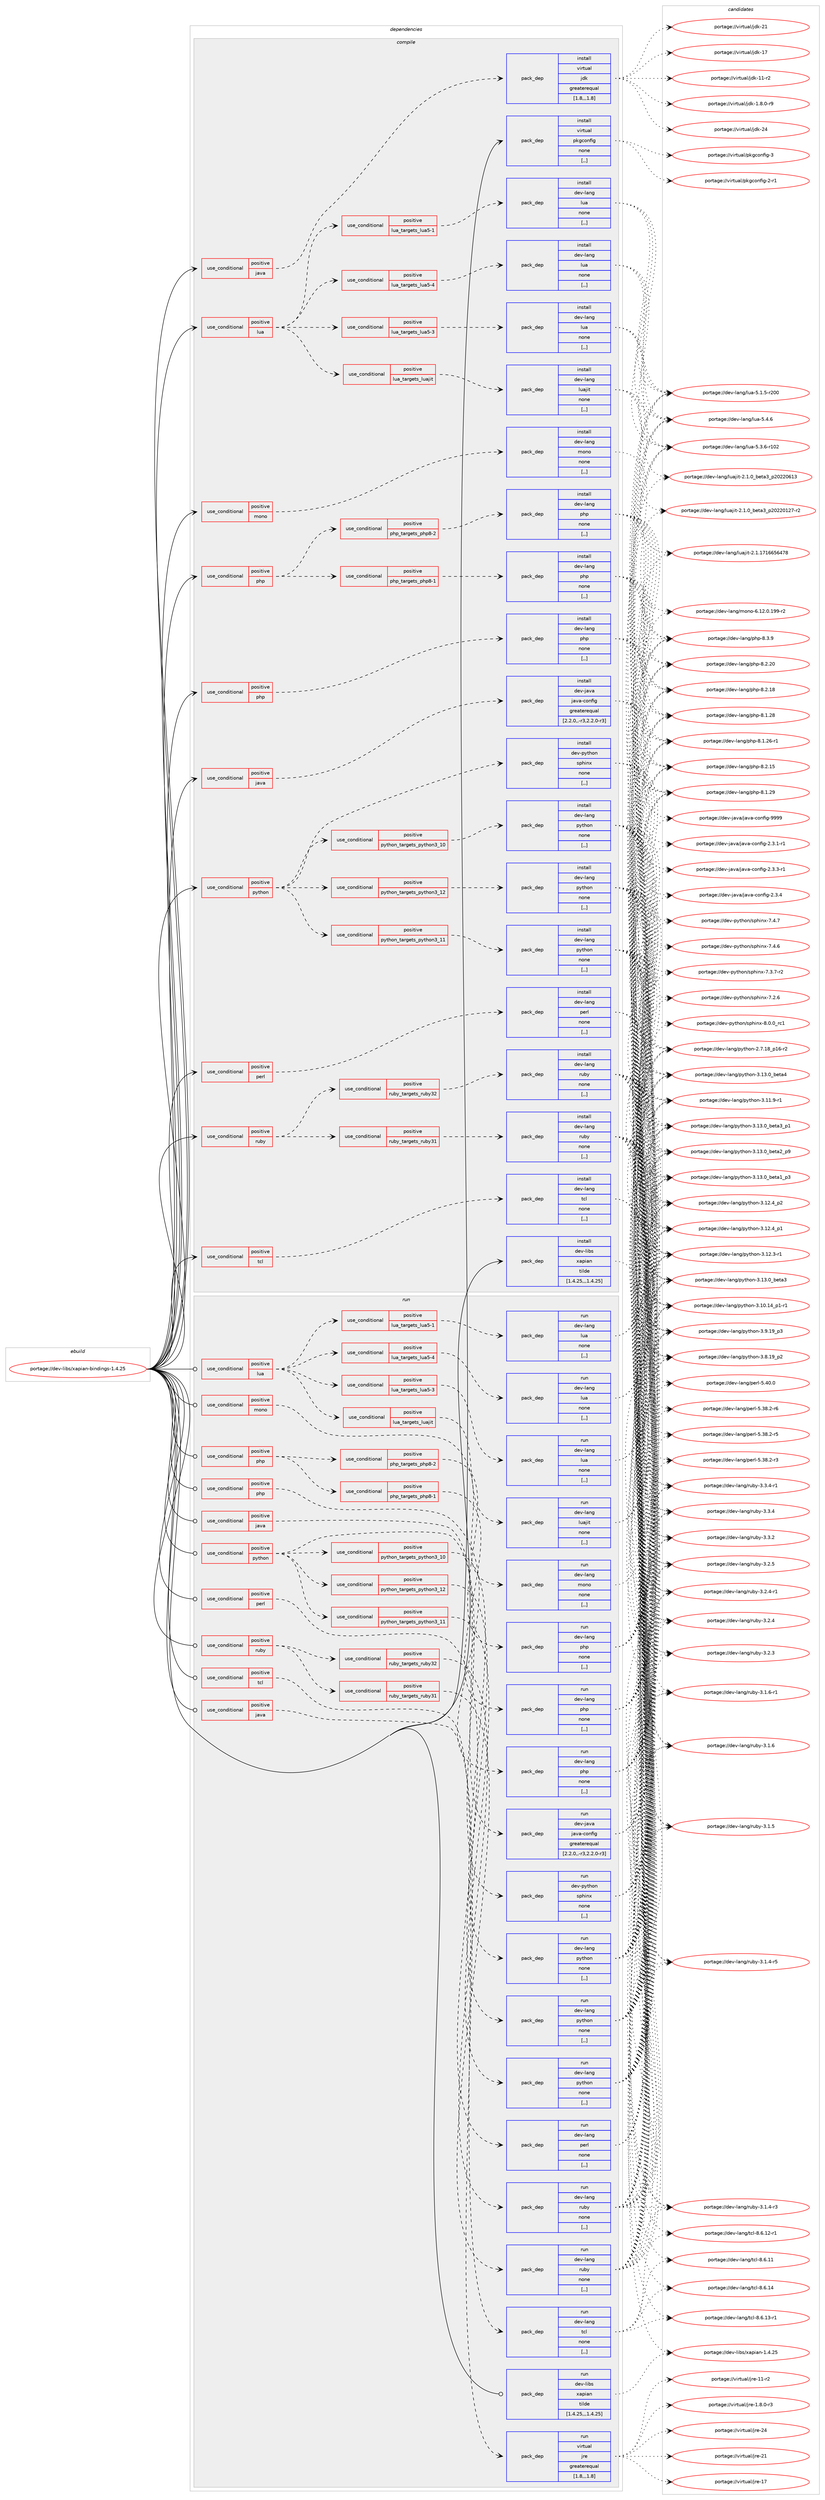 digraph prolog {

# *************
# Graph options
# *************

newrank=true;
concentrate=true;
compound=true;
graph [rankdir=LR,fontname=Helvetica,fontsize=10,ranksep=1.5];#, ranksep=2.5, nodesep=0.2];
edge  [arrowhead=vee];
node  [fontname=Helvetica,fontsize=10];

# **********
# The ebuild
# **********

subgraph cluster_leftcol {
color=gray;
label=<<i>ebuild</i>>;
id [label="portage://dev-libs/xapian-bindings-1.4.25", color=red, width=4, href="../dev-libs/xapian-bindings-1.4.25.svg"];
}

# ****************
# The dependencies
# ****************

subgraph cluster_midcol {
color=gray;
label=<<i>dependencies</i>>;
subgraph cluster_compile {
fillcolor="#eeeeee";
style=filled;
label=<<i>compile</i>>;
subgraph cond28748 {
dependency115765 [label=<<TABLE BORDER="0" CELLBORDER="1" CELLSPACING="0" CELLPADDING="4"><TR><TD ROWSPAN="3" CELLPADDING="10">use_conditional</TD></TR><TR><TD>positive</TD></TR><TR><TD>java</TD></TR></TABLE>>, shape=none, color=red];
subgraph pack85817 {
dependency115766 [label=<<TABLE BORDER="0" CELLBORDER="1" CELLSPACING="0" CELLPADDING="4" WIDTH="220"><TR><TD ROWSPAN="6" CELLPADDING="30">pack_dep</TD></TR><TR><TD WIDTH="110">install</TD></TR><TR><TD>dev-java</TD></TR><TR><TD>java-config</TD></TR><TR><TD>greaterequal</TD></TR><TR><TD>[2.2.0,,-r3,2.2.0-r3]</TD></TR></TABLE>>, shape=none, color=blue];
}
dependency115765:e -> dependency115766:w [weight=20,style="dashed",arrowhead="vee"];
}
id:e -> dependency115765:w [weight=20,style="solid",arrowhead="vee"];
subgraph cond28749 {
dependency115767 [label=<<TABLE BORDER="0" CELLBORDER="1" CELLSPACING="0" CELLPADDING="4"><TR><TD ROWSPAN="3" CELLPADDING="10">use_conditional</TD></TR><TR><TD>positive</TD></TR><TR><TD>java</TD></TR></TABLE>>, shape=none, color=red];
subgraph pack85818 {
dependency115768 [label=<<TABLE BORDER="0" CELLBORDER="1" CELLSPACING="0" CELLPADDING="4" WIDTH="220"><TR><TD ROWSPAN="6" CELLPADDING="30">pack_dep</TD></TR><TR><TD WIDTH="110">install</TD></TR><TR><TD>virtual</TD></TR><TR><TD>jdk</TD></TR><TR><TD>greaterequal</TD></TR><TR><TD>[1.8,,,1.8]</TD></TR></TABLE>>, shape=none, color=blue];
}
dependency115767:e -> dependency115768:w [weight=20,style="dashed",arrowhead="vee"];
}
id:e -> dependency115767:w [weight=20,style="solid",arrowhead="vee"];
subgraph cond28750 {
dependency115769 [label=<<TABLE BORDER="0" CELLBORDER="1" CELLSPACING="0" CELLPADDING="4"><TR><TD ROWSPAN="3" CELLPADDING="10">use_conditional</TD></TR><TR><TD>positive</TD></TR><TR><TD>lua</TD></TR></TABLE>>, shape=none, color=red];
subgraph cond28751 {
dependency115770 [label=<<TABLE BORDER="0" CELLBORDER="1" CELLSPACING="0" CELLPADDING="4"><TR><TD ROWSPAN="3" CELLPADDING="10">use_conditional</TD></TR><TR><TD>positive</TD></TR><TR><TD>lua_targets_luajit</TD></TR></TABLE>>, shape=none, color=red];
subgraph pack85819 {
dependency115771 [label=<<TABLE BORDER="0" CELLBORDER="1" CELLSPACING="0" CELLPADDING="4" WIDTH="220"><TR><TD ROWSPAN="6" CELLPADDING="30">pack_dep</TD></TR><TR><TD WIDTH="110">install</TD></TR><TR><TD>dev-lang</TD></TR><TR><TD>luajit</TD></TR><TR><TD>none</TD></TR><TR><TD>[,,]</TD></TR></TABLE>>, shape=none, color=blue];
}
dependency115770:e -> dependency115771:w [weight=20,style="dashed",arrowhead="vee"];
}
dependency115769:e -> dependency115770:w [weight=20,style="dashed",arrowhead="vee"];
subgraph cond28752 {
dependency115772 [label=<<TABLE BORDER="0" CELLBORDER="1" CELLSPACING="0" CELLPADDING="4"><TR><TD ROWSPAN="3" CELLPADDING="10">use_conditional</TD></TR><TR><TD>positive</TD></TR><TR><TD>lua_targets_lua5-1</TD></TR></TABLE>>, shape=none, color=red];
subgraph pack85820 {
dependency115773 [label=<<TABLE BORDER="0" CELLBORDER="1" CELLSPACING="0" CELLPADDING="4" WIDTH="220"><TR><TD ROWSPAN="6" CELLPADDING="30">pack_dep</TD></TR><TR><TD WIDTH="110">install</TD></TR><TR><TD>dev-lang</TD></TR><TR><TD>lua</TD></TR><TR><TD>none</TD></TR><TR><TD>[,,]</TD></TR></TABLE>>, shape=none, color=blue];
}
dependency115772:e -> dependency115773:w [weight=20,style="dashed",arrowhead="vee"];
}
dependency115769:e -> dependency115772:w [weight=20,style="dashed",arrowhead="vee"];
subgraph cond28753 {
dependency115774 [label=<<TABLE BORDER="0" CELLBORDER="1" CELLSPACING="0" CELLPADDING="4"><TR><TD ROWSPAN="3" CELLPADDING="10">use_conditional</TD></TR><TR><TD>positive</TD></TR><TR><TD>lua_targets_lua5-3</TD></TR></TABLE>>, shape=none, color=red];
subgraph pack85821 {
dependency115775 [label=<<TABLE BORDER="0" CELLBORDER="1" CELLSPACING="0" CELLPADDING="4" WIDTH="220"><TR><TD ROWSPAN="6" CELLPADDING="30">pack_dep</TD></TR><TR><TD WIDTH="110">install</TD></TR><TR><TD>dev-lang</TD></TR><TR><TD>lua</TD></TR><TR><TD>none</TD></TR><TR><TD>[,,]</TD></TR></TABLE>>, shape=none, color=blue];
}
dependency115774:e -> dependency115775:w [weight=20,style="dashed",arrowhead="vee"];
}
dependency115769:e -> dependency115774:w [weight=20,style="dashed",arrowhead="vee"];
subgraph cond28754 {
dependency115776 [label=<<TABLE BORDER="0" CELLBORDER="1" CELLSPACING="0" CELLPADDING="4"><TR><TD ROWSPAN="3" CELLPADDING="10">use_conditional</TD></TR><TR><TD>positive</TD></TR><TR><TD>lua_targets_lua5-4</TD></TR></TABLE>>, shape=none, color=red];
subgraph pack85822 {
dependency115777 [label=<<TABLE BORDER="0" CELLBORDER="1" CELLSPACING="0" CELLPADDING="4" WIDTH="220"><TR><TD ROWSPAN="6" CELLPADDING="30">pack_dep</TD></TR><TR><TD WIDTH="110">install</TD></TR><TR><TD>dev-lang</TD></TR><TR><TD>lua</TD></TR><TR><TD>none</TD></TR><TR><TD>[,,]</TD></TR></TABLE>>, shape=none, color=blue];
}
dependency115776:e -> dependency115777:w [weight=20,style="dashed",arrowhead="vee"];
}
dependency115769:e -> dependency115776:w [weight=20,style="dashed",arrowhead="vee"];
}
id:e -> dependency115769:w [weight=20,style="solid",arrowhead="vee"];
subgraph cond28755 {
dependency115778 [label=<<TABLE BORDER="0" CELLBORDER="1" CELLSPACING="0" CELLPADDING="4"><TR><TD ROWSPAN="3" CELLPADDING="10">use_conditional</TD></TR><TR><TD>positive</TD></TR><TR><TD>mono</TD></TR></TABLE>>, shape=none, color=red];
subgraph pack85823 {
dependency115779 [label=<<TABLE BORDER="0" CELLBORDER="1" CELLSPACING="0" CELLPADDING="4" WIDTH="220"><TR><TD ROWSPAN="6" CELLPADDING="30">pack_dep</TD></TR><TR><TD WIDTH="110">install</TD></TR><TR><TD>dev-lang</TD></TR><TR><TD>mono</TD></TR><TR><TD>none</TD></TR><TR><TD>[,,]</TD></TR></TABLE>>, shape=none, color=blue];
}
dependency115778:e -> dependency115779:w [weight=20,style="dashed",arrowhead="vee"];
}
id:e -> dependency115778:w [weight=20,style="solid",arrowhead="vee"];
subgraph cond28756 {
dependency115780 [label=<<TABLE BORDER="0" CELLBORDER="1" CELLSPACING="0" CELLPADDING="4"><TR><TD ROWSPAN="3" CELLPADDING="10">use_conditional</TD></TR><TR><TD>positive</TD></TR><TR><TD>perl</TD></TR></TABLE>>, shape=none, color=red];
subgraph pack85824 {
dependency115781 [label=<<TABLE BORDER="0" CELLBORDER="1" CELLSPACING="0" CELLPADDING="4" WIDTH="220"><TR><TD ROWSPAN="6" CELLPADDING="30">pack_dep</TD></TR><TR><TD WIDTH="110">install</TD></TR><TR><TD>dev-lang</TD></TR><TR><TD>perl</TD></TR><TR><TD>none</TD></TR><TR><TD>[,,]</TD></TR></TABLE>>, shape=none, color=blue];
}
dependency115780:e -> dependency115781:w [weight=20,style="dashed",arrowhead="vee"];
}
id:e -> dependency115780:w [weight=20,style="solid",arrowhead="vee"];
subgraph cond28757 {
dependency115782 [label=<<TABLE BORDER="0" CELLBORDER="1" CELLSPACING="0" CELLPADDING="4"><TR><TD ROWSPAN="3" CELLPADDING="10">use_conditional</TD></TR><TR><TD>positive</TD></TR><TR><TD>php</TD></TR></TABLE>>, shape=none, color=red];
subgraph cond28758 {
dependency115783 [label=<<TABLE BORDER="0" CELLBORDER="1" CELLSPACING="0" CELLPADDING="4"><TR><TD ROWSPAN="3" CELLPADDING="10">use_conditional</TD></TR><TR><TD>positive</TD></TR><TR><TD>php_targets_php8-1</TD></TR></TABLE>>, shape=none, color=red];
subgraph pack85825 {
dependency115784 [label=<<TABLE BORDER="0" CELLBORDER="1" CELLSPACING="0" CELLPADDING="4" WIDTH="220"><TR><TD ROWSPAN="6" CELLPADDING="30">pack_dep</TD></TR><TR><TD WIDTH="110">install</TD></TR><TR><TD>dev-lang</TD></TR><TR><TD>php</TD></TR><TR><TD>none</TD></TR><TR><TD>[,,]</TD></TR></TABLE>>, shape=none, color=blue];
}
dependency115783:e -> dependency115784:w [weight=20,style="dashed",arrowhead="vee"];
}
dependency115782:e -> dependency115783:w [weight=20,style="dashed",arrowhead="vee"];
subgraph cond28759 {
dependency115785 [label=<<TABLE BORDER="0" CELLBORDER="1" CELLSPACING="0" CELLPADDING="4"><TR><TD ROWSPAN="3" CELLPADDING="10">use_conditional</TD></TR><TR><TD>positive</TD></TR><TR><TD>php_targets_php8-2</TD></TR></TABLE>>, shape=none, color=red];
subgraph pack85826 {
dependency115786 [label=<<TABLE BORDER="0" CELLBORDER="1" CELLSPACING="0" CELLPADDING="4" WIDTH="220"><TR><TD ROWSPAN="6" CELLPADDING="30">pack_dep</TD></TR><TR><TD WIDTH="110">install</TD></TR><TR><TD>dev-lang</TD></TR><TR><TD>php</TD></TR><TR><TD>none</TD></TR><TR><TD>[,,]</TD></TR></TABLE>>, shape=none, color=blue];
}
dependency115785:e -> dependency115786:w [weight=20,style="dashed",arrowhead="vee"];
}
dependency115782:e -> dependency115785:w [weight=20,style="dashed",arrowhead="vee"];
}
id:e -> dependency115782:w [weight=20,style="solid",arrowhead="vee"];
subgraph cond28760 {
dependency115787 [label=<<TABLE BORDER="0" CELLBORDER="1" CELLSPACING="0" CELLPADDING="4"><TR><TD ROWSPAN="3" CELLPADDING="10">use_conditional</TD></TR><TR><TD>positive</TD></TR><TR><TD>php</TD></TR></TABLE>>, shape=none, color=red];
subgraph pack85827 {
dependency115788 [label=<<TABLE BORDER="0" CELLBORDER="1" CELLSPACING="0" CELLPADDING="4" WIDTH="220"><TR><TD ROWSPAN="6" CELLPADDING="30">pack_dep</TD></TR><TR><TD WIDTH="110">install</TD></TR><TR><TD>dev-lang</TD></TR><TR><TD>php</TD></TR><TR><TD>none</TD></TR><TR><TD>[,,]</TD></TR></TABLE>>, shape=none, color=blue];
}
dependency115787:e -> dependency115788:w [weight=20,style="dashed",arrowhead="vee"];
}
id:e -> dependency115787:w [weight=20,style="solid",arrowhead="vee"];
subgraph cond28761 {
dependency115789 [label=<<TABLE BORDER="0" CELLBORDER="1" CELLSPACING="0" CELLPADDING="4"><TR><TD ROWSPAN="3" CELLPADDING="10">use_conditional</TD></TR><TR><TD>positive</TD></TR><TR><TD>python</TD></TR></TABLE>>, shape=none, color=red];
subgraph pack85828 {
dependency115790 [label=<<TABLE BORDER="0" CELLBORDER="1" CELLSPACING="0" CELLPADDING="4" WIDTH="220"><TR><TD ROWSPAN="6" CELLPADDING="30">pack_dep</TD></TR><TR><TD WIDTH="110">install</TD></TR><TR><TD>dev-python</TD></TR><TR><TD>sphinx</TD></TR><TR><TD>none</TD></TR><TR><TD>[,,]</TD></TR></TABLE>>, shape=none, color=blue];
}
dependency115789:e -> dependency115790:w [weight=20,style="dashed",arrowhead="vee"];
subgraph cond28762 {
dependency115791 [label=<<TABLE BORDER="0" CELLBORDER="1" CELLSPACING="0" CELLPADDING="4"><TR><TD ROWSPAN="3" CELLPADDING="10">use_conditional</TD></TR><TR><TD>positive</TD></TR><TR><TD>python_targets_python3_10</TD></TR></TABLE>>, shape=none, color=red];
subgraph pack85829 {
dependency115792 [label=<<TABLE BORDER="0" CELLBORDER="1" CELLSPACING="0" CELLPADDING="4" WIDTH="220"><TR><TD ROWSPAN="6" CELLPADDING="30">pack_dep</TD></TR><TR><TD WIDTH="110">install</TD></TR><TR><TD>dev-lang</TD></TR><TR><TD>python</TD></TR><TR><TD>none</TD></TR><TR><TD>[,,]</TD></TR></TABLE>>, shape=none, color=blue];
}
dependency115791:e -> dependency115792:w [weight=20,style="dashed",arrowhead="vee"];
}
dependency115789:e -> dependency115791:w [weight=20,style="dashed",arrowhead="vee"];
subgraph cond28763 {
dependency115793 [label=<<TABLE BORDER="0" CELLBORDER="1" CELLSPACING="0" CELLPADDING="4"><TR><TD ROWSPAN="3" CELLPADDING="10">use_conditional</TD></TR><TR><TD>positive</TD></TR><TR><TD>python_targets_python3_11</TD></TR></TABLE>>, shape=none, color=red];
subgraph pack85830 {
dependency115794 [label=<<TABLE BORDER="0" CELLBORDER="1" CELLSPACING="0" CELLPADDING="4" WIDTH="220"><TR><TD ROWSPAN="6" CELLPADDING="30">pack_dep</TD></TR><TR><TD WIDTH="110">install</TD></TR><TR><TD>dev-lang</TD></TR><TR><TD>python</TD></TR><TR><TD>none</TD></TR><TR><TD>[,,]</TD></TR></TABLE>>, shape=none, color=blue];
}
dependency115793:e -> dependency115794:w [weight=20,style="dashed",arrowhead="vee"];
}
dependency115789:e -> dependency115793:w [weight=20,style="dashed",arrowhead="vee"];
subgraph cond28764 {
dependency115795 [label=<<TABLE BORDER="0" CELLBORDER="1" CELLSPACING="0" CELLPADDING="4"><TR><TD ROWSPAN="3" CELLPADDING="10">use_conditional</TD></TR><TR><TD>positive</TD></TR><TR><TD>python_targets_python3_12</TD></TR></TABLE>>, shape=none, color=red];
subgraph pack85831 {
dependency115796 [label=<<TABLE BORDER="0" CELLBORDER="1" CELLSPACING="0" CELLPADDING="4" WIDTH="220"><TR><TD ROWSPAN="6" CELLPADDING="30">pack_dep</TD></TR><TR><TD WIDTH="110">install</TD></TR><TR><TD>dev-lang</TD></TR><TR><TD>python</TD></TR><TR><TD>none</TD></TR><TR><TD>[,,]</TD></TR></TABLE>>, shape=none, color=blue];
}
dependency115795:e -> dependency115796:w [weight=20,style="dashed",arrowhead="vee"];
}
dependency115789:e -> dependency115795:w [weight=20,style="dashed",arrowhead="vee"];
}
id:e -> dependency115789:w [weight=20,style="solid",arrowhead="vee"];
subgraph cond28765 {
dependency115797 [label=<<TABLE BORDER="0" CELLBORDER="1" CELLSPACING="0" CELLPADDING="4"><TR><TD ROWSPAN="3" CELLPADDING="10">use_conditional</TD></TR><TR><TD>positive</TD></TR><TR><TD>ruby</TD></TR></TABLE>>, shape=none, color=red];
subgraph cond28766 {
dependency115798 [label=<<TABLE BORDER="0" CELLBORDER="1" CELLSPACING="0" CELLPADDING="4"><TR><TD ROWSPAN="3" CELLPADDING="10">use_conditional</TD></TR><TR><TD>positive</TD></TR><TR><TD>ruby_targets_ruby31</TD></TR></TABLE>>, shape=none, color=red];
subgraph pack85832 {
dependency115799 [label=<<TABLE BORDER="0" CELLBORDER="1" CELLSPACING="0" CELLPADDING="4" WIDTH="220"><TR><TD ROWSPAN="6" CELLPADDING="30">pack_dep</TD></TR><TR><TD WIDTH="110">install</TD></TR><TR><TD>dev-lang</TD></TR><TR><TD>ruby</TD></TR><TR><TD>none</TD></TR><TR><TD>[,,]</TD></TR></TABLE>>, shape=none, color=blue];
}
dependency115798:e -> dependency115799:w [weight=20,style="dashed",arrowhead="vee"];
}
dependency115797:e -> dependency115798:w [weight=20,style="dashed",arrowhead="vee"];
subgraph cond28767 {
dependency115800 [label=<<TABLE BORDER="0" CELLBORDER="1" CELLSPACING="0" CELLPADDING="4"><TR><TD ROWSPAN="3" CELLPADDING="10">use_conditional</TD></TR><TR><TD>positive</TD></TR><TR><TD>ruby_targets_ruby32</TD></TR></TABLE>>, shape=none, color=red];
subgraph pack85833 {
dependency115801 [label=<<TABLE BORDER="0" CELLBORDER="1" CELLSPACING="0" CELLPADDING="4" WIDTH="220"><TR><TD ROWSPAN="6" CELLPADDING="30">pack_dep</TD></TR><TR><TD WIDTH="110">install</TD></TR><TR><TD>dev-lang</TD></TR><TR><TD>ruby</TD></TR><TR><TD>none</TD></TR><TR><TD>[,,]</TD></TR></TABLE>>, shape=none, color=blue];
}
dependency115800:e -> dependency115801:w [weight=20,style="dashed",arrowhead="vee"];
}
dependency115797:e -> dependency115800:w [weight=20,style="dashed",arrowhead="vee"];
}
id:e -> dependency115797:w [weight=20,style="solid",arrowhead="vee"];
subgraph cond28768 {
dependency115802 [label=<<TABLE BORDER="0" CELLBORDER="1" CELLSPACING="0" CELLPADDING="4"><TR><TD ROWSPAN="3" CELLPADDING="10">use_conditional</TD></TR><TR><TD>positive</TD></TR><TR><TD>tcl</TD></TR></TABLE>>, shape=none, color=red];
subgraph pack85834 {
dependency115803 [label=<<TABLE BORDER="0" CELLBORDER="1" CELLSPACING="0" CELLPADDING="4" WIDTH="220"><TR><TD ROWSPAN="6" CELLPADDING="30">pack_dep</TD></TR><TR><TD WIDTH="110">install</TD></TR><TR><TD>dev-lang</TD></TR><TR><TD>tcl</TD></TR><TR><TD>none</TD></TR><TR><TD>[,,]</TD></TR></TABLE>>, shape=none, color=blue];
}
dependency115802:e -> dependency115803:w [weight=20,style="dashed",arrowhead="vee"];
}
id:e -> dependency115802:w [weight=20,style="solid",arrowhead="vee"];
subgraph pack85835 {
dependency115804 [label=<<TABLE BORDER="0" CELLBORDER="1" CELLSPACING="0" CELLPADDING="4" WIDTH="220"><TR><TD ROWSPAN="6" CELLPADDING="30">pack_dep</TD></TR><TR><TD WIDTH="110">install</TD></TR><TR><TD>dev-libs</TD></TR><TR><TD>xapian</TD></TR><TR><TD>tilde</TD></TR><TR><TD>[1.4.25,,,1.4.25]</TD></TR></TABLE>>, shape=none, color=blue];
}
id:e -> dependency115804:w [weight=20,style="solid",arrowhead="vee"];
subgraph pack85836 {
dependency115805 [label=<<TABLE BORDER="0" CELLBORDER="1" CELLSPACING="0" CELLPADDING="4" WIDTH="220"><TR><TD ROWSPAN="6" CELLPADDING="30">pack_dep</TD></TR><TR><TD WIDTH="110">install</TD></TR><TR><TD>virtual</TD></TR><TR><TD>pkgconfig</TD></TR><TR><TD>none</TD></TR><TR><TD>[,,]</TD></TR></TABLE>>, shape=none, color=blue];
}
id:e -> dependency115805:w [weight=20,style="solid",arrowhead="vee"];
}
subgraph cluster_compileandrun {
fillcolor="#eeeeee";
style=filled;
label=<<i>compile and run</i>>;
}
subgraph cluster_run {
fillcolor="#eeeeee";
style=filled;
label=<<i>run</i>>;
subgraph cond28769 {
dependency115806 [label=<<TABLE BORDER="0" CELLBORDER="1" CELLSPACING="0" CELLPADDING="4"><TR><TD ROWSPAN="3" CELLPADDING="10">use_conditional</TD></TR><TR><TD>positive</TD></TR><TR><TD>java</TD></TR></TABLE>>, shape=none, color=red];
subgraph pack85837 {
dependency115807 [label=<<TABLE BORDER="0" CELLBORDER="1" CELLSPACING="0" CELLPADDING="4" WIDTH="220"><TR><TD ROWSPAN="6" CELLPADDING="30">pack_dep</TD></TR><TR><TD WIDTH="110">run</TD></TR><TR><TD>dev-java</TD></TR><TR><TD>java-config</TD></TR><TR><TD>greaterequal</TD></TR><TR><TD>[2.2.0,,-r3,2.2.0-r3]</TD></TR></TABLE>>, shape=none, color=blue];
}
dependency115806:e -> dependency115807:w [weight=20,style="dashed",arrowhead="vee"];
}
id:e -> dependency115806:w [weight=20,style="solid",arrowhead="odot"];
subgraph cond28770 {
dependency115808 [label=<<TABLE BORDER="0" CELLBORDER="1" CELLSPACING="0" CELLPADDING="4"><TR><TD ROWSPAN="3" CELLPADDING="10">use_conditional</TD></TR><TR><TD>positive</TD></TR><TR><TD>java</TD></TR></TABLE>>, shape=none, color=red];
subgraph pack85838 {
dependency115809 [label=<<TABLE BORDER="0" CELLBORDER="1" CELLSPACING="0" CELLPADDING="4" WIDTH="220"><TR><TD ROWSPAN="6" CELLPADDING="30">pack_dep</TD></TR><TR><TD WIDTH="110">run</TD></TR><TR><TD>virtual</TD></TR><TR><TD>jre</TD></TR><TR><TD>greaterequal</TD></TR><TR><TD>[1.8,,,1.8]</TD></TR></TABLE>>, shape=none, color=blue];
}
dependency115808:e -> dependency115809:w [weight=20,style="dashed",arrowhead="vee"];
}
id:e -> dependency115808:w [weight=20,style="solid",arrowhead="odot"];
subgraph cond28771 {
dependency115810 [label=<<TABLE BORDER="0" CELLBORDER="1" CELLSPACING="0" CELLPADDING="4"><TR><TD ROWSPAN="3" CELLPADDING="10">use_conditional</TD></TR><TR><TD>positive</TD></TR><TR><TD>lua</TD></TR></TABLE>>, shape=none, color=red];
subgraph cond28772 {
dependency115811 [label=<<TABLE BORDER="0" CELLBORDER="1" CELLSPACING="0" CELLPADDING="4"><TR><TD ROWSPAN="3" CELLPADDING="10">use_conditional</TD></TR><TR><TD>positive</TD></TR><TR><TD>lua_targets_luajit</TD></TR></TABLE>>, shape=none, color=red];
subgraph pack85839 {
dependency115812 [label=<<TABLE BORDER="0" CELLBORDER="1" CELLSPACING="0" CELLPADDING="4" WIDTH="220"><TR><TD ROWSPAN="6" CELLPADDING="30">pack_dep</TD></TR><TR><TD WIDTH="110">run</TD></TR><TR><TD>dev-lang</TD></TR><TR><TD>luajit</TD></TR><TR><TD>none</TD></TR><TR><TD>[,,]</TD></TR></TABLE>>, shape=none, color=blue];
}
dependency115811:e -> dependency115812:w [weight=20,style="dashed",arrowhead="vee"];
}
dependency115810:e -> dependency115811:w [weight=20,style="dashed",arrowhead="vee"];
subgraph cond28773 {
dependency115813 [label=<<TABLE BORDER="0" CELLBORDER="1" CELLSPACING="0" CELLPADDING="4"><TR><TD ROWSPAN="3" CELLPADDING="10">use_conditional</TD></TR><TR><TD>positive</TD></TR><TR><TD>lua_targets_lua5-1</TD></TR></TABLE>>, shape=none, color=red];
subgraph pack85840 {
dependency115814 [label=<<TABLE BORDER="0" CELLBORDER="1" CELLSPACING="0" CELLPADDING="4" WIDTH="220"><TR><TD ROWSPAN="6" CELLPADDING="30">pack_dep</TD></TR><TR><TD WIDTH="110">run</TD></TR><TR><TD>dev-lang</TD></TR><TR><TD>lua</TD></TR><TR><TD>none</TD></TR><TR><TD>[,,]</TD></TR></TABLE>>, shape=none, color=blue];
}
dependency115813:e -> dependency115814:w [weight=20,style="dashed",arrowhead="vee"];
}
dependency115810:e -> dependency115813:w [weight=20,style="dashed",arrowhead="vee"];
subgraph cond28774 {
dependency115815 [label=<<TABLE BORDER="0" CELLBORDER="1" CELLSPACING="0" CELLPADDING="4"><TR><TD ROWSPAN="3" CELLPADDING="10">use_conditional</TD></TR><TR><TD>positive</TD></TR><TR><TD>lua_targets_lua5-3</TD></TR></TABLE>>, shape=none, color=red];
subgraph pack85841 {
dependency115816 [label=<<TABLE BORDER="0" CELLBORDER="1" CELLSPACING="0" CELLPADDING="4" WIDTH="220"><TR><TD ROWSPAN="6" CELLPADDING="30">pack_dep</TD></TR><TR><TD WIDTH="110">run</TD></TR><TR><TD>dev-lang</TD></TR><TR><TD>lua</TD></TR><TR><TD>none</TD></TR><TR><TD>[,,]</TD></TR></TABLE>>, shape=none, color=blue];
}
dependency115815:e -> dependency115816:w [weight=20,style="dashed",arrowhead="vee"];
}
dependency115810:e -> dependency115815:w [weight=20,style="dashed",arrowhead="vee"];
subgraph cond28775 {
dependency115817 [label=<<TABLE BORDER="0" CELLBORDER="1" CELLSPACING="0" CELLPADDING="4"><TR><TD ROWSPAN="3" CELLPADDING="10">use_conditional</TD></TR><TR><TD>positive</TD></TR><TR><TD>lua_targets_lua5-4</TD></TR></TABLE>>, shape=none, color=red];
subgraph pack85842 {
dependency115818 [label=<<TABLE BORDER="0" CELLBORDER="1" CELLSPACING="0" CELLPADDING="4" WIDTH="220"><TR><TD ROWSPAN="6" CELLPADDING="30">pack_dep</TD></TR><TR><TD WIDTH="110">run</TD></TR><TR><TD>dev-lang</TD></TR><TR><TD>lua</TD></TR><TR><TD>none</TD></TR><TR><TD>[,,]</TD></TR></TABLE>>, shape=none, color=blue];
}
dependency115817:e -> dependency115818:w [weight=20,style="dashed",arrowhead="vee"];
}
dependency115810:e -> dependency115817:w [weight=20,style="dashed",arrowhead="vee"];
}
id:e -> dependency115810:w [weight=20,style="solid",arrowhead="odot"];
subgraph cond28776 {
dependency115819 [label=<<TABLE BORDER="0" CELLBORDER="1" CELLSPACING="0" CELLPADDING="4"><TR><TD ROWSPAN="3" CELLPADDING="10">use_conditional</TD></TR><TR><TD>positive</TD></TR><TR><TD>mono</TD></TR></TABLE>>, shape=none, color=red];
subgraph pack85843 {
dependency115820 [label=<<TABLE BORDER="0" CELLBORDER="1" CELLSPACING="0" CELLPADDING="4" WIDTH="220"><TR><TD ROWSPAN="6" CELLPADDING="30">pack_dep</TD></TR><TR><TD WIDTH="110">run</TD></TR><TR><TD>dev-lang</TD></TR><TR><TD>mono</TD></TR><TR><TD>none</TD></TR><TR><TD>[,,]</TD></TR></TABLE>>, shape=none, color=blue];
}
dependency115819:e -> dependency115820:w [weight=20,style="dashed",arrowhead="vee"];
}
id:e -> dependency115819:w [weight=20,style="solid",arrowhead="odot"];
subgraph cond28777 {
dependency115821 [label=<<TABLE BORDER="0" CELLBORDER="1" CELLSPACING="0" CELLPADDING="4"><TR><TD ROWSPAN="3" CELLPADDING="10">use_conditional</TD></TR><TR><TD>positive</TD></TR><TR><TD>perl</TD></TR></TABLE>>, shape=none, color=red];
subgraph pack85844 {
dependency115822 [label=<<TABLE BORDER="0" CELLBORDER="1" CELLSPACING="0" CELLPADDING="4" WIDTH="220"><TR><TD ROWSPAN="6" CELLPADDING="30">pack_dep</TD></TR><TR><TD WIDTH="110">run</TD></TR><TR><TD>dev-lang</TD></TR><TR><TD>perl</TD></TR><TR><TD>none</TD></TR><TR><TD>[,,]</TD></TR></TABLE>>, shape=none, color=blue];
}
dependency115821:e -> dependency115822:w [weight=20,style="dashed",arrowhead="vee"];
}
id:e -> dependency115821:w [weight=20,style="solid",arrowhead="odot"];
subgraph cond28778 {
dependency115823 [label=<<TABLE BORDER="0" CELLBORDER="1" CELLSPACING="0" CELLPADDING="4"><TR><TD ROWSPAN="3" CELLPADDING="10">use_conditional</TD></TR><TR><TD>positive</TD></TR><TR><TD>php</TD></TR></TABLE>>, shape=none, color=red];
subgraph cond28779 {
dependency115824 [label=<<TABLE BORDER="0" CELLBORDER="1" CELLSPACING="0" CELLPADDING="4"><TR><TD ROWSPAN="3" CELLPADDING="10">use_conditional</TD></TR><TR><TD>positive</TD></TR><TR><TD>php_targets_php8-1</TD></TR></TABLE>>, shape=none, color=red];
subgraph pack85845 {
dependency115825 [label=<<TABLE BORDER="0" CELLBORDER="1" CELLSPACING="0" CELLPADDING="4" WIDTH="220"><TR><TD ROWSPAN="6" CELLPADDING="30">pack_dep</TD></TR><TR><TD WIDTH="110">run</TD></TR><TR><TD>dev-lang</TD></TR><TR><TD>php</TD></TR><TR><TD>none</TD></TR><TR><TD>[,,]</TD></TR></TABLE>>, shape=none, color=blue];
}
dependency115824:e -> dependency115825:w [weight=20,style="dashed",arrowhead="vee"];
}
dependency115823:e -> dependency115824:w [weight=20,style="dashed",arrowhead="vee"];
subgraph cond28780 {
dependency115826 [label=<<TABLE BORDER="0" CELLBORDER="1" CELLSPACING="0" CELLPADDING="4"><TR><TD ROWSPAN="3" CELLPADDING="10">use_conditional</TD></TR><TR><TD>positive</TD></TR><TR><TD>php_targets_php8-2</TD></TR></TABLE>>, shape=none, color=red];
subgraph pack85846 {
dependency115827 [label=<<TABLE BORDER="0" CELLBORDER="1" CELLSPACING="0" CELLPADDING="4" WIDTH="220"><TR><TD ROWSPAN="6" CELLPADDING="30">pack_dep</TD></TR><TR><TD WIDTH="110">run</TD></TR><TR><TD>dev-lang</TD></TR><TR><TD>php</TD></TR><TR><TD>none</TD></TR><TR><TD>[,,]</TD></TR></TABLE>>, shape=none, color=blue];
}
dependency115826:e -> dependency115827:w [weight=20,style="dashed",arrowhead="vee"];
}
dependency115823:e -> dependency115826:w [weight=20,style="dashed",arrowhead="vee"];
}
id:e -> dependency115823:w [weight=20,style="solid",arrowhead="odot"];
subgraph cond28781 {
dependency115828 [label=<<TABLE BORDER="0" CELLBORDER="1" CELLSPACING="0" CELLPADDING="4"><TR><TD ROWSPAN="3" CELLPADDING="10">use_conditional</TD></TR><TR><TD>positive</TD></TR><TR><TD>php</TD></TR></TABLE>>, shape=none, color=red];
subgraph pack85847 {
dependency115829 [label=<<TABLE BORDER="0" CELLBORDER="1" CELLSPACING="0" CELLPADDING="4" WIDTH="220"><TR><TD ROWSPAN="6" CELLPADDING="30">pack_dep</TD></TR><TR><TD WIDTH="110">run</TD></TR><TR><TD>dev-lang</TD></TR><TR><TD>php</TD></TR><TR><TD>none</TD></TR><TR><TD>[,,]</TD></TR></TABLE>>, shape=none, color=blue];
}
dependency115828:e -> dependency115829:w [weight=20,style="dashed",arrowhead="vee"];
}
id:e -> dependency115828:w [weight=20,style="solid",arrowhead="odot"];
subgraph cond28782 {
dependency115830 [label=<<TABLE BORDER="0" CELLBORDER="1" CELLSPACING="0" CELLPADDING="4"><TR><TD ROWSPAN="3" CELLPADDING="10">use_conditional</TD></TR><TR><TD>positive</TD></TR><TR><TD>python</TD></TR></TABLE>>, shape=none, color=red];
subgraph pack85848 {
dependency115831 [label=<<TABLE BORDER="0" CELLBORDER="1" CELLSPACING="0" CELLPADDING="4" WIDTH="220"><TR><TD ROWSPAN="6" CELLPADDING="30">pack_dep</TD></TR><TR><TD WIDTH="110">run</TD></TR><TR><TD>dev-python</TD></TR><TR><TD>sphinx</TD></TR><TR><TD>none</TD></TR><TR><TD>[,,]</TD></TR></TABLE>>, shape=none, color=blue];
}
dependency115830:e -> dependency115831:w [weight=20,style="dashed",arrowhead="vee"];
subgraph cond28783 {
dependency115832 [label=<<TABLE BORDER="0" CELLBORDER="1" CELLSPACING="0" CELLPADDING="4"><TR><TD ROWSPAN="3" CELLPADDING="10">use_conditional</TD></TR><TR><TD>positive</TD></TR><TR><TD>python_targets_python3_10</TD></TR></TABLE>>, shape=none, color=red];
subgraph pack85849 {
dependency115833 [label=<<TABLE BORDER="0" CELLBORDER="1" CELLSPACING="0" CELLPADDING="4" WIDTH="220"><TR><TD ROWSPAN="6" CELLPADDING="30">pack_dep</TD></TR><TR><TD WIDTH="110">run</TD></TR><TR><TD>dev-lang</TD></TR><TR><TD>python</TD></TR><TR><TD>none</TD></TR><TR><TD>[,,]</TD></TR></TABLE>>, shape=none, color=blue];
}
dependency115832:e -> dependency115833:w [weight=20,style="dashed",arrowhead="vee"];
}
dependency115830:e -> dependency115832:w [weight=20,style="dashed",arrowhead="vee"];
subgraph cond28784 {
dependency115834 [label=<<TABLE BORDER="0" CELLBORDER="1" CELLSPACING="0" CELLPADDING="4"><TR><TD ROWSPAN="3" CELLPADDING="10">use_conditional</TD></TR><TR><TD>positive</TD></TR><TR><TD>python_targets_python3_11</TD></TR></TABLE>>, shape=none, color=red];
subgraph pack85850 {
dependency115835 [label=<<TABLE BORDER="0" CELLBORDER="1" CELLSPACING="0" CELLPADDING="4" WIDTH="220"><TR><TD ROWSPAN="6" CELLPADDING="30">pack_dep</TD></TR><TR><TD WIDTH="110">run</TD></TR><TR><TD>dev-lang</TD></TR><TR><TD>python</TD></TR><TR><TD>none</TD></TR><TR><TD>[,,]</TD></TR></TABLE>>, shape=none, color=blue];
}
dependency115834:e -> dependency115835:w [weight=20,style="dashed",arrowhead="vee"];
}
dependency115830:e -> dependency115834:w [weight=20,style="dashed",arrowhead="vee"];
subgraph cond28785 {
dependency115836 [label=<<TABLE BORDER="0" CELLBORDER="1" CELLSPACING="0" CELLPADDING="4"><TR><TD ROWSPAN="3" CELLPADDING="10">use_conditional</TD></TR><TR><TD>positive</TD></TR><TR><TD>python_targets_python3_12</TD></TR></TABLE>>, shape=none, color=red];
subgraph pack85851 {
dependency115837 [label=<<TABLE BORDER="0" CELLBORDER="1" CELLSPACING="0" CELLPADDING="4" WIDTH="220"><TR><TD ROWSPAN="6" CELLPADDING="30">pack_dep</TD></TR><TR><TD WIDTH="110">run</TD></TR><TR><TD>dev-lang</TD></TR><TR><TD>python</TD></TR><TR><TD>none</TD></TR><TR><TD>[,,]</TD></TR></TABLE>>, shape=none, color=blue];
}
dependency115836:e -> dependency115837:w [weight=20,style="dashed",arrowhead="vee"];
}
dependency115830:e -> dependency115836:w [weight=20,style="dashed",arrowhead="vee"];
}
id:e -> dependency115830:w [weight=20,style="solid",arrowhead="odot"];
subgraph cond28786 {
dependency115838 [label=<<TABLE BORDER="0" CELLBORDER="1" CELLSPACING="0" CELLPADDING="4"><TR><TD ROWSPAN="3" CELLPADDING="10">use_conditional</TD></TR><TR><TD>positive</TD></TR><TR><TD>ruby</TD></TR></TABLE>>, shape=none, color=red];
subgraph cond28787 {
dependency115839 [label=<<TABLE BORDER="0" CELLBORDER="1" CELLSPACING="0" CELLPADDING="4"><TR><TD ROWSPAN="3" CELLPADDING="10">use_conditional</TD></TR><TR><TD>positive</TD></TR><TR><TD>ruby_targets_ruby31</TD></TR></TABLE>>, shape=none, color=red];
subgraph pack85852 {
dependency115840 [label=<<TABLE BORDER="0" CELLBORDER="1" CELLSPACING="0" CELLPADDING="4" WIDTH="220"><TR><TD ROWSPAN="6" CELLPADDING="30">pack_dep</TD></TR><TR><TD WIDTH="110">run</TD></TR><TR><TD>dev-lang</TD></TR><TR><TD>ruby</TD></TR><TR><TD>none</TD></TR><TR><TD>[,,]</TD></TR></TABLE>>, shape=none, color=blue];
}
dependency115839:e -> dependency115840:w [weight=20,style="dashed",arrowhead="vee"];
}
dependency115838:e -> dependency115839:w [weight=20,style="dashed",arrowhead="vee"];
subgraph cond28788 {
dependency115841 [label=<<TABLE BORDER="0" CELLBORDER="1" CELLSPACING="0" CELLPADDING="4"><TR><TD ROWSPAN="3" CELLPADDING="10">use_conditional</TD></TR><TR><TD>positive</TD></TR><TR><TD>ruby_targets_ruby32</TD></TR></TABLE>>, shape=none, color=red];
subgraph pack85853 {
dependency115842 [label=<<TABLE BORDER="0" CELLBORDER="1" CELLSPACING="0" CELLPADDING="4" WIDTH="220"><TR><TD ROWSPAN="6" CELLPADDING="30">pack_dep</TD></TR><TR><TD WIDTH="110">run</TD></TR><TR><TD>dev-lang</TD></TR><TR><TD>ruby</TD></TR><TR><TD>none</TD></TR><TR><TD>[,,]</TD></TR></TABLE>>, shape=none, color=blue];
}
dependency115841:e -> dependency115842:w [weight=20,style="dashed",arrowhead="vee"];
}
dependency115838:e -> dependency115841:w [weight=20,style="dashed",arrowhead="vee"];
}
id:e -> dependency115838:w [weight=20,style="solid",arrowhead="odot"];
subgraph cond28789 {
dependency115843 [label=<<TABLE BORDER="0" CELLBORDER="1" CELLSPACING="0" CELLPADDING="4"><TR><TD ROWSPAN="3" CELLPADDING="10">use_conditional</TD></TR><TR><TD>positive</TD></TR><TR><TD>tcl</TD></TR></TABLE>>, shape=none, color=red];
subgraph pack85854 {
dependency115844 [label=<<TABLE BORDER="0" CELLBORDER="1" CELLSPACING="0" CELLPADDING="4" WIDTH="220"><TR><TD ROWSPAN="6" CELLPADDING="30">pack_dep</TD></TR><TR><TD WIDTH="110">run</TD></TR><TR><TD>dev-lang</TD></TR><TR><TD>tcl</TD></TR><TR><TD>none</TD></TR><TR><TD>[,,]</TD></TR></TABLE>>, shape=none, color=blue];
}
dependency115843:e -> dependency115844:w [weight=20,style="dashed",arrowhead="vee"];
}
id:e -> dependency115843:w [weight=20,style="solid",arrowhead="odot"];
subgraph pack85855 {
dependency115845 [label=<<TABLE BORDER="0" CELLBORDER="1" CELLSPACING="0" CELLPADDING="4" WIDTH="220"><TR><TD ROWSPAN="6" CELLPADDING="30">pack_dep</TD></TR><TR><TD WIDTH="110">run</TD></TR><TR><TD>dev-libs</TD></TR><TR><TD>xapian</TD></TR><TR><TD>tilde</TD></TR><TR><TD>[1.4.25,,,1.4.25]</TD></TR></TABLE>>, shape=none, color=blue];
}
id:e -> dependency115845:w [weight=20,style="solid",arrowhead="odot"];
}
}

# **************
# The candidates
# **************

subgraph cluster_choices {
rank=same;
color=gray;
label=<<i>candidates</i>>;

subgraph choice85817 {
color=black;
nodesep=1;
choice10010111845106971189747106971189745991111101021051034557575757 [label="portage://dev-java/java-config-9999", color=red, width=4,href="../dev-java/java-config-9999.svg"];
choice1001011184510697118974710697118974599111110102105103455046514652 [label="portage://dev-java/java-config-2.3.4", color=red, width=4,href="../dev-java/java-config-2.3.4.svg"];
choice10010111845106971189747106971189745991111101021051034550465146514511449 [label="portage://dev-java/java-config-2.3.3-r1", color=red, width=4,href="../dev-java/java-config-2.3.3-r1.svg"];
choice10010111845106971189747106971189745991111101021051034550465146494511449 [label="portage://dev-java/java-config-2.3.1-r1", color=red, width=4,href="../dev-java/java-config-2.3.1-r1.svg"];
dependency115766:e -> choice10010111845106971189747106971189745991111101021051034557575757:w [style=dotted,weight="100"];
dependency115766:e -> choice1001011184510697118974710697118974599111110102105103455046514652:w [style=dotted,weight="100"];
dependency115766:e -> choice10010111845106971189747106971189745991111101021051034550465146514511449:w [style=dotted,weight="100"];
dependency115766:e -> choice10010111845106971189747106971189745991111101021051034550465146494511449:w [style=dotted,weight="100"];
}
subgraph choice85818 {
color=black;
nodesep=1;
choice1181051141161179710847106100107455052 [label="portage://virtual/jdk-24", color=red, width=4,href="../virtual/jdk-24.svg"];
choice1181051141161179710847106100107455049 [label="portage://virtual/jdk-21", color=red, width=4,href="../virtual/jdk-21.svg"];
choice1181051141161179710847106100107454955 [label="portage://virtual/jdk-17", color=red, width=4,href="../virtual/jdk-17.svg"];
choice11810511411611797108471061001074549494511450 [label="portage://virtual/jdk-11-r2", color=red, width=4,href="../virtual/jdk-11-r2.svg"];
choice11810511411611797108471061001074549465646484511457 [label="portage://virtual/jdk-1.8.0-r9", color=red, width=4,href="../virtual/jdk-1.8.0-r9.svg"];
dependency115768:e -> choice1181051141161179710847106100107455052:w [style=dotted,weight="100"];
dependency115768:e -> choice1181051141161179710847106100107455049:w [style=dotted,weight="100"];
dependency115768:e -> choice1181051141161179710847106100107454955:w [style=dotted,weight="100"];
dependency115768:e -> choice11810511411611797108471061001074549494511450:w [style=dotted,weight="100"];
dependency115768:e -> choice11810511411611797108471061001074549465646484511457:w [style=dotted,weight="100"];
}
subgraph choice85819 {
color=black;
nodesep=1;
choice10010111845108971101034710811797106105116455046494649554954545354525556 [label="portage://dev-lang/luajit-2.1.1716656478", color=red, width=4,href="../dev-lang/luajit-2.1.1716656478.svg"];
choice1001011184510897110103471081179710610511645504649464895981011169751951125048505048544951 [label="portage://dev-lang/luajit-2.1.0_beta3_p20220613", color=red, width=4,href="../dev-lang/luajit-2.1.0_beta3_p20220613.svg"];
choice10010111845108971101034710811797106105116455046494648959810111697519511250485050484950554511450 [label="portage://dev-lang/luajit-2.1.0_beta3_p20220127-r2", color=red, width=4,href="../dev-lang/luajit-2.1.0_beta3_p20220127-r2.svg"];
dependency115771:e -> choice10010111845108971101034710811797106105116455046494649554954545354525556:w [style=dotted,weight="100"];
dependency115771:e -> choice1001011184510897110103471081179710610511645504649464895981011169751951125048505048544951:w [style=dotted,weight="100"];
dependency115771:e -> choice10010111845108971101034710811797106105116455046494648959810111697519511250485050484950554511450:w [style=dotted,weight="100"];
}
subgraph choice85820 {
color=black;
nodesep=1;
choice10010111845108971101034710811797455346524654 [label="portage://dev-lang/lua-5.4.6", color=red, width=4,href="../dev-lang/lua-5.4.6.svg"];
choice1001011184510897110103471081179745534651465445114494850 [label="portage://dev-lang/lua-5.3.6-r102", color=red, width=4,href="../dev-lang/lua-5.3.6-r102.svg"];
choice1001011184510897110103471081179745534649465345114504848 [label="portage://dev-lang/lua-5.1.5-r200", color=red, width=4,href="../dev-lang/lua-5.1.5-r200.svg"];
dependency115773:e -> choice10010111845108971101034710811797455346524654:w [style=dotted,weight="100"];
dependency115773:e -> choice1001011184510897110103471081179745534651465445114494850:w [style=dotted,weight="100"];
dependency115773:e -> choice1001011184510897110103471081179745534649465345114504848:w [style=dotted,weight="100"];
}
subgraph choice85821 {
color=black;
nodesep=1;
choice10010111845108971101034710811797455346524654 [label="portage://dev-lang/lua-5.4.6", color=red, width=4,href="../dev-lang/lua-5.4.6.svg"];
choice1001011184510897110103471081179745534651465445114494850 [label="portage://dev-lang/lua-5.3.6-r102", color=red, width=4,href="../dev-lang/lua-5.3.6-r102.svg"];
choice1001011184510897110103471081179745534649465345114504848 [label="portage://dev-lang/lua-5.1.5-r200", color=red, width=4,href="../dev-lang/lua-5.1.5-r200.svg"];
dependency115775:e -> choice10010111845108971101034710811797455346524654:w [style=dotted,weight="100"];
dependency115775:e -> choice1001011184510897110103471081179745534651465445114494850:w [style=dotted,weight="100"];
dependency115775:e -> choice1001011184510897110103471081179745534649465345114504848:w [style=dotted,weight="100"];
}
subgraph choice85822 {
color=black;
nodesep=1;
choice10010111845108971101034710811797455346524654 [label="portage://dev-lang/lua-5.4.6", color=red, width=4,href="../dev-lang/lua-5.4.6.svg"];
choice1001011184510897110103471081179745534651465445114494850 [label="portage://dev-lang/lua-5.3.6-r102", color=red, width=4,href="../dev-lang/lua-5.3.6-r102.svg"];
choice1001011184510897110103471081179745534649465345114504848 [label="portage://dev-lang/lua-5.1.5-r200", color=red, width=4,href="../dev-lang/lua-5.1.5-r200.svg"];
dependency115777:e -> choice10010111845108971101034710811797455346524654:w [style=dotted,weight="100"];
dependency115777:e -> choice1001011184510897110103471081179745534651465445114494850:w [style=dotted,weight="100"];
dependency115777:e -> choice1001011184510897110103471081179745534649465345114504848:w [style=dotted,weight="100"];
}
subgraph choice85823 {
color=black;
nodesep=1;
choice10010111845108971101034710911111011145544649504648464957574511450 [label="portage://dev-lang/mono-6.12.0.199-r2", color=red, width=4,href="../dev-lang/mono-6.12.0.199-r2.svg"];
dependency115779:e -> choice10010111845108971101034710911111011145544649504648464957574511450:w [style=dotted,weight="100"];
}
subgraph choice85824 {
color=black;
nodesep=1;
choice10010111845108971101034711210111410845534652484648 [label="portage://dev-lang/perl-5.40.0", color=red, width=4,href="../dev-lang/perl-5.40.0.svg"];
choice100101118451089711010347112101114108455346515646504511454 [label="portage://dev-lang/perl-5.38.2-r6", color=red, width=4,href="../dev-lang/perl-5.38.2-r6.svg"];
choice100101118451089711010347112101114108455346515646504511453 [label="portage://dev-lang/perl-5.38.2-r5", color=red, width=4,href="../dev-lang/perl-5.38.2-r5.svg"];
choice100101118451089711010347112101114108455346515646504511451 [label="portage://dev-lang/perl-5.38.2-r3", color=red, width=4,href="../dev-lang/perl-5.38.2-r3.svg"];
dependency115781:e -> choice10010111845108971101034711210111410845534652484648:w [style=dotted,weight="100"];
dependency115781:e -> choice100101118451089711010347112101114108455346515646504511454:w [style=dotted,weight="100"];
dependency115781:e -> choice100101118451089711010347112101114108455346515646504511453:w [style=dotted,weight="100"];
dependency115781:e -> choice100101118451089711010347112101114108455346515646504511451:w [style=dotted,weight="100"];
}
subgraph choice85825 {
color=black;
nodesep=1;
choice100101118451089711010347112104112455646514657 [label="portage://dev-lang/php-8.3.9", color=red, width=4,href="../dev-lang/php-8.3.9.svg"];
choice10010111845108971101034711210411245564650465048 [label="portage://dev-lang/php-8.2.20", color=red, width=4,href="../dev-lang/php-8.2.20.svg"];
choice10010111845108971101034711210411245564650464956 [label="portage://dev-lang/php-8.2.18", color=red, width=4,href="../dev-lang/php-8.2.18.svg"];
choice10010111845108971101034711210411245564650464953 [label="portage://dev-lang/php-8.2.15", color=red, width=4,href="../dev-lang/php-8.2.15.svg"];
choice10010111845108971101034711210411245564649465057 [label="portage://dev-lang/php-8.1.29", color=red, width=4,href="../dev-lang/php-8.1.29.svg"];
choice10010111845108971101034711210411245564649465056 [label="portage://dev-lang/php-8.1.28", color=red, width=4,href="../dev-lang/php-8.1.28.svg"];
choice100101118451089711010347112104112455646494650544511449 [label="portage://dev-lang/php-8.1.26-r1", color=red, width=4,href="../dev-lang/php-8.1.26-r1.svg"];
dependency115784:e -> choice100101118451089711010347112104112455646514657:w [style=dotted,weight="100"];
dependency115784:e -> choice10010111845108971101034711210411245564650465048:w [style=dotted,weight="100"];
dependency115784:e -> choice10010111845108971101034711210411245564650464956:w [style=dotted,weight="100"];
dependency115784:e -> choice10010111845108971101034711210411245564650464953:w [style=dotted,weight="100"];
dependency115784:e -> choice10010111845108971101034711210411245564649465057:w [style=dotted,weight="100"];
dependency115784:e -> choice10010111845108971101034711210411245564649465056:w [style=dotted,weight="100"];
dependency115784:e -> choice100101118451089711010347112104112455646494650544511449:w [style=dotted,weight="100"];
}
subgraph choice85826 {
color=black;
nodesep=1;
choice100101118451089711010347112104112455646514657 [label="portage://dev-lang/php-8.3.9", color=red, width=4,href="../dev-lang/php-8.3.9.svg"];
choice10010111845108971101034711210411245564650465048 [label="portage://dev-lang/php-8.2.20", color=red, width=4,href="../dev-lang/php-8.2.20.svg"];
choice10010111845108971101034711210411245564650464956 [label="portage://dev-lang/php-8.2.18", color=red, width=4,href="../dev-lang/php-8.2.18.svg"];
choice10010111845108971101034711210411245564650464953 [label="portage://dev-lang/php-8.2.15", color=red, width=4,href="../dev-lang/php-8.2.15.svg"];
choice10010111845108971101034711210411245564649465057 [label="portage://dev-lang/php-8.1.29", color=red, width=4,href="../dev-lang/php-8.1.29.svg"];
choice10010111845108971101034711210411245564649465056 [label="portage://dev-lang/php-8.1.28", color=red, width=4,href="../dev-lang/php-8.1.28.svg"];
choice100101118451089711010347112104112455646494650544511449 [label="portage://dev-lang/php-8.1.26-r1", color=red, width=4,href="../dev-lang/php-8.1.26-r1.svg"];
dependency115786:e -> choice100101118451089711010347112104112455646514657:w [style=dotted,weight="100"];
dependency115786:e -> choice10010111845108971101034711210411245564650465048:w [style=dotted,weight="100"];
dependency115786:e -> choice10010111845108971101034711210411245564650464956:w [style=dotted,weight="100"];
dependency115786:e -> choice10010111845108971101034711210411245564650464953:w [style=dotted,weight="100"];
dependency115786:e -> choice10010111845108971101034711210411245564649465057:w [style=dotted,weight="100"];
dependency115786:e -> choice10010111845108971101034711210411245564649465056:w [style=dotted,weight="100"];
dependency115786:e -> choice100101118451089711010347112104112455646494650544511449:w [style=dotted,weight="100"];
}
subgraph choice85827 {
color=black;
nodesep=1;
choice100101118451089711010347112104112455646514657 [label="portage://dev-lang/php-8.3.9", color=red, width=4,href="../dev-lang/php-8.3.9.svg"];
choice10010111845108971101034711210411245564650465048 [label="portage://dev-lang/php-8.2.20", color=red, width=4,href="../dev-lang/php-8.2.20.svg"];
choice10010111845108971101034711210411245564650464956 [label="portage://dev-lang/php-8.2.18", color=red, width=4,href="../dev-lang/php-8.2.18.svg"];
choice10010111845108971101034711210411245564650464953 [label="portage://dev-lang/php-8.2.15", color=red, width=4,href="../dev-lang/php-8.2.15.svg"];
choice10010111845108971101034711210411245564649465057 [label="portage://dev-lang/php-8.1.29", color=red, width=4,href="../dev-lang/php-8.1.29.svg"];
choice10010111845108971101034711210411245564649465056 [label="portage://dev-lang/php-8.1.28", color=red, width=4,href="../dev-lang/php-8.1.28.svg"];
choice100101118451089711010347112104112455646494650544511449 [label="portage://dev-lang/php-8.1.26-r1", color=red, width=4,href="../dev-lang/php-8.1.26-r1.svg"];
dependency115788:e -> choice100101118451089711010347112104112455646514657:w [style=dotted,weight="100"];
dependency115788:e -> choice10010111845108971101034711210411245564650465048:w [style=dotted,weight="100"];
dependency115788:e -> choice10010111845108971101034711210411245564650464956:w [style=dotted,weight="100"];
dependency115788:e -> choice10010111845108971101034711210411245564650464953:w [style=dotted,weight="100"];
dependency115788:e -> choice10010111845108971101034711210411245564649465057:w [style=dotted,weight="100"];
dependency115788:e -> choice10010111845108971101034711210411245564649465056:w [style=dotted,weight="100"];
dependency115788:e -> choice100101118451089711010347112104112455646494650544511449:w [style=dotted,weight="100"];
}
subgraph choice85828 {
color=black;
nodesep=1;
choice1001011184511212111610411111047115112104105110120455646484648951149949 [label="portage://dev-python/sphinx-8.0.0_rc1", color=red, width=4,href="../dev-python/sphinx-8.0.0_rc1.svg"];
choice1001011184511212111610411111047115112104105110120455546524655 [label="portage://dev-python/sphinx-7.4.7", color=red, width=4,href="../dev-python/sphinx-7.4.7.svg"];
choice1001011184511212111610411111047115112104105110120455546524654 [label="portage://dev-python/sphinx-7.4.6", color=red, width=4,href="../dev-python/sphinx-7.4.6.svg"];
choice10010111845112121116104111110471151121041051101204555465146554511450 [label="portage://dev-python/sphinx-7.3.7-r2", color=red, width=4,href="../dev-python/sphinx-7.3.7-r2.svg"];
choice1001011184511212111610411111047115112104105110120455546504654 [label="portage://dev-python/sphinx-7.2.6", color=red, width=4,href="../dev-python/sphinx-7.2.6.svg"];
dependency115790:e -> choice1001011184511212111610411111047115112104105110120455646484648951149949:w [style=dotted,weight="100"];
dependency115790:e -> choice1001011184511212111610411111047115112104105110120455546524655:w [style=dotted,weight="100"];
dependency115790:e -> choice1001011184511212111610411111047115112104105110120455546524654:w [style=dotted,weight="100"];
dependency115790:e -> choice10010111845112121116104111110471151121041051101204555465146554511450:w [style=dotted,weight="100"];
dependency115790:e -> choice1001011184511212111610411111047115112104105110120455546504654:w [style=dotted,weight="100"];
}
subgraph choice85829 {
color=black;
nodesep=1;
choice1001011184510897110103471121211161041111104551464951464895981011169752 [label="portage://dev-lang/python-3.13.0_beta4", color=red, width=4,href="../dev-lang/python-3.13.0_beta4.svg"];
choice10010111845108971101034711212111610411111045514649514648959810111697519511249 [label="portage://dev-lang/python-3.13.0_beta3_p1", color=red, width=4,href="../dev-lang/python-3.13.0_beta3_p1.svg"];
choice1001011184510897110103471121211161041111104551464951464895981011169751 [label="portage://dev-lang/python-3.13.0_beta3", color=red, width=4,href="../dev-lang/python-3.13.0_beta3.svg"];
choice10010111845108971101034711212111610411111045514649514648959810111697509511257 [label="portage://dev-lang/python-3.13.0_beta2_p9", color=red, width=4,href="../dev-lang/python-3.13.0_beta2_p9.svg"];
choice10010111845108971101034711212111610411111045514649514648959810111697499511251 [label="portage://dev-lang/python-3.13.0_beta1_p3", color=red, width=4,href="../dev-lang/python-3.13.0_beta1_p3.svg"];
choice100101118451089711010347112121116104111110455146495046529511250 [label="portage://dev-lang/python-3.12.4_p2", color=red, width=4,href="../dev-lang/python-3.12.4_p2.svg"];
choice100101118451089711010347112121116104111110455146495046529511249 [label="portage://dev-lang/python-3.12.4_p1", color=red, width=4,href="../dev-lang/python-3.12.4_p1.svg"];
choice100101118451089711010347112121116104111110455146495046514511449 [label="portage://dev-lang/python-3.12.3-r1", color=red, width=4,href="../dev-lang/python-3.12.3-r1.svg"];
choice100101118451089711010347112121116104111110455146494946574511449 [label="portage://dev-lang/python-3.11.9-r1", color=red, width=4,href="../dev-lang/python-3.11.9-r1.svg"];
choice100101118451089711010347112121116104111110455146494846495295112494511449 [label="portage://dev-lang/python-3.10.14_p1-r1", color=red, width=4,href="../dev-lang/python-3.10.14_p1-r1.svg"];
choice100101118451089711010347112121116104111110455146574649579511251 [label="portage://dev-lang/python-3.9.19_p3", color=red, width=4,href="../dev-lang/python-3.9.19_p3.svg"];
choice100101118451089711010347112121116104111110455146564649579511250 [label="portage://dev-lang/python-3.8.19_p2", color=red, width=4,href="../dev-lang/python-3.8.19_p2.svg"];
choice100101118451089711010347112121116104111110455046554649569511249544511450 [label="portage://dev-lang/python-2.7.18_p16-r2", color=red, width=4,href="../dev-lang/python-2.7.18_p16-r2.svg"];
dependency115792:e -> choice1001011184510897110103471121211161041111104551464951464895981011169752:w [style=dotted,weight="100"];
dependency115792:e -> choice10010111845108971101034711212111610411111045514649514648959810111697519511249:w [style=dotted,weight="100"];
dependency115792:e -> choice1001011184510897110103471121211161041111104551464951464895981011169751:w [style=dotted,weight="100"];
dependency115792:e -> choice10010111845108971101034711212111610411111045514649514648959810111697509511257:w [style=dotted,weight="100"];
dependency115792:e -> choice10010111845108971101034711212111610411111045514649514648959810111697499511251:w [style=dotted,weight="100"];
dependency115792:e -> choice100101118451089711010347112121116104111110455146495046529511250:w [style=dotted,weight="100"];
dependency115792:e -> choice100101118451089711010347112121116104111110455146495046529511249:w [style=dotted,weight="100"];
dependency115792:e -> choice100101118451089711010347112121116104111110455146495046514511449:w [style=dotted,weight="100"];
dependency115792:e -> choice100101118451089711010347112121116104111110455146494946574511449:w [style=dotted,weight="100"];
dependency115792:e -> choice100101118451089711010347112121116104111110455146494846495295112494511449:w [style=dotted,weight="100"];
dependency115792:e -> choice100101118451089711010347112121116104111110455146574649579511251:w [style=dotted,weight="100"];
dependency115792:e -> choice100101118451089711010347112121116104111110455146564649579511250:w [style=dotted,weight="100"];
dependency115792:e -> choice100101118451089711010347112121116104111110455046554649569511249544511450:w [style=dotted,weight="100"];
}
subgraph choice85830 {
color=black;
nodesep=1;
choice1001011184510897110103471121211161041111104551464951464895981011169752 [label="portage://dev-lang/python-3.13.0_beta4", color=red, width=4,href="../dev-lang/python-3.13.0_beta4.svg"];
choice10010111845108971101034711212111610411111045514649514648959810111697519511249 [label="portage://dev-lang/python-3.13.0_beta3_p1", color=red, width=4,href="../dev-lang/python-3.13.0_beta3_p1.svg"];
choice1001011184510897110103471121211161041111104551464951464895981011169751 [label="portage://dev-lang/python-3.13.0_beta3", color=red, width=4,href="../dev-lang/python-3.13.0_beta3.svg"];
choice10010111845108971101034711212111610411111045514649514648959810111697509511257 [label="portage://dev-lang/python-3.13.0_beta2_p9", color=red, width=4,href="../dev-lang/python-3.13.0_beta2_p9.svg"];
choice10010111845108971101034711212111610411111045514649514648959810111697499511251 [label="portage://dev-lang/python-3.13.0_beta1_p3", color=red, width=4,href="../dev-lang/python-3.13.0_beta1_p3.svg"];
choice100101118451089711010347112121116104111110455146495046529511250 [label="portage://dev-lang/python-3.12.4_p2", color=red, width=4,href="../dev-lang/python-3.12.4_p2.svg"];
choice100101118451089711010347112121116104111110455146495046529511249 [label="portage://dev-lang/python-3.12.4_p1", color=red, width=4,href="../dev-lang/python-3.12.4_p1.svg"];
choice100101118451089711010347112121116104111110455146495046514511449 [label="portage://dev-lang/python-3.12.3-r1", color=red, width=4,href="../dev-lang/python-3.12.3-r1.svg"];
choice100101118451089711010347112121116104111110455146494946574511449 [label="portage://dev-lang/python-3.11.9-r1", color=red, width=4,href="../dev-lang/python-3.11.9-r1.svg"];
choice100101118451089711010347112121116104111110455146494846495295112494511449 [label="portage://dev-lang/python-3.10.14_p1-r1", color=red, width=4,href="../dev-lang/python-3.10.14_p1-r1.svg"];
choice100101118451089711010347112121116104111110455146574649579511251 [label="portage://dev-lang/python-3.9.19_p3", color=red, width=4,href="../dev-lang/python-3.9.19_p3.svg"];
choice100101118451089711010347112121116104111110455146564649579511250 [label="portage://dev-lang/python-3.8.19_p2", color=red, width=4,href="../dev-lang/python-3.8.19_p2.svg"];
choice100101118451089711010347112121116104111110455046554649569511249544511450 [label="portage://dev-lang/python-2.7.18_p16-r2", color=red, width=4,href="../dev-lang/python-2.7.18_p16-r2.svg"];
dependency115794:e -> choice1001011184510897110103471121211161041111104551464951464895981011169752:w [style=dotted,weight="100"];
dependency115794:e -> choice10010111845108971101034711212111610411111045514649514648959810111697519511249:w [style=dotted,weight="100"];
dependency115794:e -> choice1001011184510897110103471121211161041111104551464951464895981011169751:w [style=dotted,weight="100"];
dependency115794:e -> choice10010111845108971101034711212111610411111045514649514648959810111697509511257:w [style=dotted,weight="100"];
dependency115794:e -> choice10010111845108971101034711212111610411111045514649514648959810111697499511251:w [style=dotted,weight="100"];
dependency115794:e -> choice100101118451089711010347112121116104111110455146495046529511250:w [style=dotted,weight="100"];
dependency115794:e -> choice100101118451089711010347112121116104111110455146495046529511249:w [style=dotted,weight="100"];
dependency115794:e -> choice100101118451089711010347112121116104111110455146495046514511449:w [style=dotted,weight="100"];
dependency115794:e -> choice100101118451089711010347112121116104111110455146494946574511449:w [style=dotted,weight="100"];
dependency115794:e -> choice100101118451089711010347112121116104111110455146494846495295112494511449:w [style=dotted,weight="100"];
dependency115794:e -> choice100101118451089711010347112121116104111110455146574649579511251:w [style=dotted,weight="100"];
dependency115794:e -> choice100101118451089711010347112121116104111110455146564649579511250:w [style=dotted,weight="100"];
dependency115794:e -> choice100101118451089711010347112121116104111110455046554649569511249544511450:w [style=dotted,weight="100"];
}
subgraph choice85831 {
color=black;
nodesep=1;
choice1001011184510897110103471121211161041111104551464951464895981011169752 [label="portage://dev-lang/python-3.13.0_beta4", color=red, width=4,href="../dev-lang/python-3.13.0_beta4.svg"];
choice10010111845108971101034711212111610411111045514649514648959810111697519511249 [label="portage://dev-lang/python-3.13.0_beta3_p1", color=red, width=4,href="../dev-lang/python-3.13.0_beta3_p1.svg"];
choice1001011184510897110103471121211161041111104551464951464895981011169751 [label="portage://dev-lang/python-3.13.0_beta3", color=red, width=4,href="../dev-lang/python-3.13.0_beta3.svg"];
choice10010111845108971101034711212111610411111045514649514648959810111697509511257 [label="portage://dev-lang/python-3.13.0_beta2_p9", color=red, width=4,href="../dev-lang/python-3.13.0_beta2_p9.svg"];
choice10010111845108971101034711212111610411111045514649514648959810111697499511251 [label="portage://dev-lang/python-3.13.0_beta1_p3", color=red, width=4,href="../dev-lang/python-3.13.0_beta1_p3.svg"];
choice100101118451089711010347112121116104111110455146495046529511250 [label="portage://dev-lang/python-3.12.4_p2", color=red, width=4,href="../dev-lang/python-3.12.4_p2.svg"];
choice100101118451089711010347112121116104111110455146495046529511249 [label="portage://dev-lang/python-3.12.4_p1", color=red, width=4,href="../dev-lang/python-3.12.4_p1.svg"];
choice100101118451089711010347112121116104111110455146495046514511449 [label="portage://dev-lang/python-3.12.3-r1", color=red, width=4,href="../dev-lang/python-3.12.3-r1.svg"];
choice100101118451089711010347112121116104111110455146494946574511449 [label="portage://dev-lang/python-3.11.9-r1", color=red, width=4,href="../dev-lang/python-3.11.9-r1.svg"];
choice100101118451089711010347112121116104111110455146494846495295112494511449 [label="portage://dev-lang/python-3.10.14_p1-r1", color=red, width=4,href="../dev-lang/python-3.10.14_p1-r1.svg"];
choice100101118451089711010347112121116104111110455146574649579511251 [label="portage://dev-lang/python-3.9.19_p3", color=red, width=4,href="../dev-lang/python-3.9.19_p3.svg"];
choice100101118451089711010347112121116104111110455146564649579511250 [label="portage://dev-lang/python-3.8.19_p2", color=red, width=4,href="../dev-lang/python-3.8.19_p2.svg"];
choice100101118451089711010347112121116104111110455046554649569511249544511450 [label="portage://dev-lang/python-2.7.18_p16-r2", color=red, width=4,href="../dev-lang/python-2.7.18_p16-r2.svg"];
dependency115796:e -> choice1001011184510897110103471121211161041111104551464951464895981011169752:w [style=dotted,weight="100"];
dependency115796:e -> choice10010111845108971101034711212111610411111045514649514648959810111697519511249:w [style=dotted,weight="100"];
dependency115796:e -> choice1001011184510897110103471121211161041111104551464951464895981011169751:w [style=dotted,weight="100"];
dependency115796:e -> choice10010111845108971101034711212111610411111045514649514648959810111697509511257:w [style=dotted,weight="100"];
dependency115796:e -> choice10010111845108971101034711212111610411111045514649514648959810111697499511251:w [style=dotted,weight="100"];
dependency115796:e -> choice100101118451089711010347112121116104111110455146495046529511250:w [style=dotted,weight="100"];
dependency115796:e -> choice100101118451089711010347112121116104111110455146495046529511249:w [style=dotted,weight="100"];
dependency115796:e -> choice100101118451089711010347112121116104111110455146495046514511449:w [style=dotted,weight="100"];
dependency115796:e -> choice100101118451089711010347112121116104111110455146494946574511449:w [style=dotted,weight="100"];
dependency115796:e -> choice100101118451089711010347112121116104111110455146494846495295112494511449:w [style=dotted,weight="100"];
dependency115796:e -> choice100101118451089711010347112121116104111110455146574649579511251:w [style=dotted,weight="100"];
dependency115796:e -> choice100101118451089711010347112121116104111110455146564649579511250:w [style=dotted,weight="100"];
dependency115796:e -> choice100101118451089711010347112121116104111110455046554649569511249544511450:w [style=dotted,weight="100"];
}
subgraph choice85832 {
color=black;
nodesep=1;
choice100101118451089711010347114117981214551465146524511449 [label="portage://dev-lang/ruby-3.3.4-r1", color=red, width=4,href="../dev-lang/ruby-3.3.4-r1.svg"];
choice10010111845108971101034711411798121455146514652 [label="portage://dev-lang/ruby-3.3.4", color=red, width=4,href="../dev-lang/ruby-3.3.4.svg"];
choice10010111845108971101034711411798121455146514650 [label="portage://dev-lang/ruby-3.3.2", color=red, width=4,href="../dev-lang/ruby-3.3.2.svg"];
choice10010111845108971101034711411798121455146504653 [label="portage://dev-lang/ruby-3.2.5", color=red, width=4,href="../dev-lang/ruby-3.2.5.svg"];
choice100101118451089711010347114117981214551465046524511449 [label="portage://dev-lang/ruby-3.2.4-r1", color=red, width=4,href="../dev-lang/ruby-3.2.4-r1.svg"];
choice10010111845108971101034711411798121455146504652 [label="portage://dev-lang/ruby-3.2.4", color=red, width=4,href="../dev-lang/ruby-3.2.4.svg"];
choice10010111845108971101034711411798121455146504651 [label="portage://dev-lang/ruby-3.2.3", color=red, width=4,href="../dev-lang/ruby-3.2.3.svg"];
choice100101118451089711010347114117981214551464946544511449 [label="portage://dev-lang/ruby-3.1.6-r1", color=red, width=4,href="../dev-lang/ruby-3.1.6-r1.svg"];
choice10010111845108971101034711411798121455146494654 [label="portage://dev-lang/ruby-3.1.6", color=red, width=4,href="../dev-lang/ruby-3.1.6.svg"];
choice10010111845108971101034711411798121455146494653 [label="portage://dev-lang/ruby-3.1.5", color=red, width=4,href="../dev-lang/ruby-3.1.5.svg"];
choice100101118451089711010347114117981214551464946524511453 [label="portage://dev-lang/ruby-3.1.4-r5", color=red, width=4,href="../dev-lang/ruby-3.1.4-r5.svg"];
choice100101118451089711010347114117981214551464946524511451 [label="portage://dev-lang/ruby-3.1.4-r3", color=red, width=4,href="../dev-lang/ruby-3.1.4-r3.svg"];
dependency115799:e -> choice100101118451089711010347114117981214551465146524511449:w [style=dotted,weight="100"];
dependency115799:e -> choice10010111845108971101034711411798121455146514652:w [style=dotted,weight="100"];
dependency115799:e -> choice10010111845108971101034711411798121455146514650:w [style=dotted,weight="100"];
dependency115799:e -> choice10010111845108971101034711411798121455146504653:w [style=dotted,weight="100"];
dependency115799:e -> choice100101118451089711010347114117981214551465046524511449:w [style=dotted,weight="100"];
dependency115799:e -> choice10010111845108971101034711411798121455146504652:w [style=dotted,weight="100"];
dependency115799:e -> choice10010111845108971101034711411798121455146504651:w [style=dotted,weight="100"];
dependency115799:e -> choice100101118451089711010347114117981214551464946544511449:w [style=dotted,weight="100"];
dependency115799:e -> choice10010111845108971101034711411798121455146494654:w [style=dotted,weight="100"];
dependency115799:e -> choice10010111845108971101034711411798121455146494653:w [style=dotted,weight="100"];
dependency115799:e -> choice100101118451089711010347114117981214551464946524511453:w [style=dotted,weight="100"];
dependency115799:e -> choice100101118451089711010347114117981214551464946524511451:w [style=dotted,weight="100"];
}
subgraph choice85833 {
color=black;
nodesep=1;
choice100101118451089711010347114117981214551465146524511449 [label="portage://dev-lang/ruby-3.3.4-r1", color=red, width=4,href="../dev-lang/ruby-3.3.4-r1.svg"];
choice10010111845108971101034711411798121455146514652 [label="portage://dev-lang/ruby-3.3.4", color=red, width=4,href="../dev-lang/ruby-3.3.4.svg"];
choice10010111845108971101034711411798121455146514650 [label="portage://dev-lang/ruby-3.3.2", color=red, width=4,href="../dev-lang/ruby-3.3.2.svg"];
choice10010111845108971101034711411798121455146504653 [label="portage://dev-lang/ruby-3.2.5", color=red, width=4,href="../dev-lang/ruby-3.2.5.svg"];
choice100101118451089711010347114117981214551465046524511449 [label="portage://dev-lang/ruby-3.2.4-r1", color=red, width=4,href="../dev-lang/ruby-3.2.4-r1.svg"];
choice10010111845108971101034711411798121455146504652 [label="portage://dev-lang/ruby-3.2.4", color=red, width=4,href="../dev-lang/ruby-3.2.4.svg"];
choice10010111845108971101034711411798121455146504651 [label="portage://dev-lang/ruby-3.2.3", color=red, width=4,href="../dev-lang/ruby-3.2.3.svg"];
choice100101118451089711010347114117981214551464946544511449 [label="portage://dev-lang/ruby-3.1.6-r1", color=red, width=4,href="../dev-lang/ruby-3.1.6-r1.svg"];
choice10010111845108971101034711411798121455146494654 [label="portage://dev-lang/ruby-3.1.6", color=red, width=4,href="../dev-lang/ruby-3.1.6.svg"];
choice10010111845108971101034711411798121455146494653 [label="portage://dev-lang/ruby-3.1.5", color=red, width=4,href="../dev-lang/ruby-3.1.5.svg"];
choice100101118451089711010347114117981214551464946524511453 [label="portage://dev-lang/ruby-3.1.4-r5", color=red, width=4,href="../dev-lang/ruby-3.1.4-r5.svg"];
choice100101118451089711010347114117981214551464946524511451 [label="portage://dev-lang/ruby-3.1.4-r3", color=red, width=4,href="../dev-lang/ruby-3.1.4-r3.svg"];
dependency115801:e -> choice100101118451089711010347114117981214551465146524511449:w [style=dotted,weight="100"];
dependency115801:e -> choice10010111845108971101034711411798121455146514652:w [style=dotted,weight="100"];
dependency115801:e -> choice10010111845108971101034711411798121455146514650:w [style=dotted,weight="100"];
dependency115801:e -> choice10010111845108971101034711411798121455146504653:w [style=dotted,weight="100"];
dependency115801:e -> choice100101118451089711010347114117981214551465046524511449:w [style=dotted,weight="100"];
dependency115801:e -> choice10010111845108971101034711411798121455146504652:w [style=dotted,weight="100"];
dependency115801:e -> choice10010111845108971101034711411798121455146504651:w [style=dotted,weight="100"];
dependency115801:e -> choice100101118451089711010347114117981214551464946544511449:w [style=dotted,weight="100"];
dependency115801:e -> choice10010111845108971101034711411798121455146494654:w [style=dotted,weight="100"];
dependency115801:e -> choice10010111845108971101034711411798121455146494653:w [style=dotted,weight="100"];
dependency115801:e -> choice100101118451089711010347114117981214551464946524511453:w [style=dotted,weight="100"];
dependency115801:e -> choice100101118451089711010347114117981214551464946524511451:w [style=dotted,weight="100"];
}
subgraph choice85834 {
color=black;
nodesep=1;
choice1001011184510897110103471169910845564654464952 [label="portage://dev-lang/tcl-8.6.14", color=red, width=4,href="../dev-lang/tcl-8.6.14.svg"];
choice10010111845108971101034711699108455646544649514511449 [label="portage://dev-lang/tcl-8.6.13-r1", color=red, width=4,href="../dev-lang/tcl-8.6.13-r1.svg"];
choice10010111845108971101034711699108455646544649504511449 [label="portage://dev-lang/tcl-8.6.12-r1", color=red, width=4,href="../dev-lang/tcl-8.6.12-r1.svg"];
choice1001011184510897110103471169910845564654464949 [label="portage://dev-lang/tcl-8.6.11", color=red, width=4,href="../dev-lang/tcl-8.6.11.svg"];
dependency115803:e -> choice1001011184510897110103471169910845564654464952:w [style=dotted,weight="100"];
dependency115803:e -> choice10010111845108971101034711699108455646544649514511449:w [style=dotted,weight="100"];
dependency115803:e -> choice10010111845108971101034711699108455646544649504511449:w [style=dotted,weight="100"];
dependency115803:e -> choice1001011184510897110103471169910845564654464949:w [style=dotted,weight="100"];
}
subgraph choice85835 {
color=black;
nodesep=1;
choice100101118451081059811547120971121059711045494652465053 [label="portage://dev-libs/xapian-1.4.25", color=red, width=4,href="../dev-libs/xapian-1.4.25.svg"];
dependency115804:e -> choice100101118451081059811547120971121059711045494652465053:w [style=dotted,weight="100"];
}
subgraph choice85836 {
color=black;
nodesep=1;
choice1181051141161179710847112107103991111101021051034551 [label="portage://virtual/pkgconfig-3", color=red, width=4,href="../virtual/pkgconfig-3.svg"];
choice11810511411611797108471121071039911111010210510345504511449 [label="portage://virtual/pkgconfig-2-r1", color=red, width=4,href="../virtual/pkgconfig-2-r1.svg"];
dependency115805:e -> choice1181051141161179710847112107103991111101021051034551:w [style=dotted,weight="100"];
dependency115805:e -> choice11810511411611797108471121071039911111010210510345504511449:w [style=dotted,weight="100"];
}
subgraph choice85837 {
color=black;
nodesep=1;
choice10010111845106971189747106971189745991111101021051034557575757 [label="portage://dev-java/java-config-9999", color=red, width=4,href="../dev-java/java-config-9999.svg"];
choice1001011184510697118974710697118974599111110102105103455046514652 [label="portage://dev-java/java-config-2.3.4", color=red, width=4,href="../dev-java/java-config-2.3.4.svg"];
choice10010111845106971189747106971189745991111101021051034550465146514511449 [label="portage://dev-java/java-config-2.3.3-r1", color=red, width=4,href="../dev-java/java-config-2.3.3-r1.svg"];
choice10010111845106971189747106971189745991111101021051034550465146494511449 [label="portage://dev-java/java-config-2.3.1-r1", color=red, width=4,href="../dev-java/java-config-2.3.1-r1.svg"];
dependency115807:e -> choice10010111845106971189747106971189745991111101021051034557575757:w [style=dotted,weight="100"];
dependency115807:e -> choice1001011184510697118974710697118974599111110102105103455046514652:w [style=dotted,weight="100"];
dependency115807:e -> choice10010111845106971189747106971189745991111101021051034550465146514511449:w [style=dotted,weight="100"];
dependency115807:e -> choice10010111845106971189747106971189745991111101021051034550465146494511449:w [style=dotted,weight="100"];
}
subgraph choice85838 {
color=black;
nodesep=1;
choice1181051141161179710847106114101455052 [label="portage://virtual/jre-24", color=red, width=4,href="../virtual/jre-24.svg"];
choice1181051141161179710847106114101455049 [label="portage://virtual/jre-21", color=red, width=4,href="../virtual/jre-21.svg"];
choice1181051141161179710847106114101454955 [label="portage://virtual/jre-17", color=red, width=4,href="../virtual/jre-17.svg"];
choice11810511411611797108471061141014549494511450 [label="portage://virtual/jre-11-r2", color=red, width=4,href="../virtual/jre-11-r2.svg"];
choice11810511411611797108471061141014549465646484511451 [label="portage://virtual/jre-1.8.0-r3", color=red, width=4,href="../virtual/jre-1.8.0-r3.svg"];
dependency115809:e -> choice1181051141161179710847106114101455052:w [style=dotted,weight="100"];
dependency115809:e -> choice1181051141161179710847106114101455049:w [style=dotted,weight="100"];
dependency115809:e -> choice1181051141161179710847106114101454955:w [style=dotted,weight="100"];
dependency115809:e -> choice11810511411611797108471061141014549494511450:w [style=dotted,weight="100"];
dependency115809:e -> choice11810511411611797108471061141014549465646484511451:w [style=dotted,weight="100"];
}
subgraph choice85839 {
color=black;
nodesep=1;
choice10010111845108971101034710811797106105116455046494649554954545354525556 [label="portage://dev-lang/luajit-2.1.1716656478", color=red, width=4,href="../dev-lang/luajit-2.1.1716656478.svg"];
choice1001011184510897110103471081179710610511645504649464895981011169751951125048505048544951 [label="portage://dev-lang/luajit-2.1.0_beta3_p20220613", color=red, width=4,href="../dev-lang/luajit-2.1.0_beta3_p20220613.svg"];
choice10010111845108971101034710811797106105116455046494648959810111697519511250485050484950554511450 [label="portage://dev-lang/luajit-2.1.0_beta3_p20220127-r2", color=red, width=4,href="../dev-lang/luajit-2.1.0_beta3_p20220127-r2.svg"];
dependency115812:e -> choice10010111845108971101034710811797106105116455046494649554954545354525556:w [style=dotted,weight="100"];
dependency115812:e -> choice1001011184510897110103471081179710610511645504649464895981011169751951125048505048544951:w [style=dotted,weight="100"];
dependency115812:e -> choice10010111845108971101034710811797106105116455046494648959810111697519511250485050484950554511450:w [style=dotted,weight="100"];
}
subgraph choice85840 {
color=black;
nodesep=1;
choice10010111845108971101034710811797455346524654 [label="portage://dev-lang/lua-5.4.6", color=red, width=4,href="../dev-lang/lua-5.4.6.svg"];
choice1001011184510897110103471081179745534651465445114494850 [label="portage://dev-lang/lua-5.3.6-r102", color=red, width=4,href="../dev-lang/lua-5.3.6-r102.svg"];
choice1001011184510897110103471081179745534649465345114504848 [label="portage://dev-lang/lua-5.1.5-r200", color=red, width=4,href="../dev-lang/lua-5.1.5-r200.svg"];
dependency115814:e -> choice10010111845108971101034710811797455346524654:w [style=dotted,weight="100"];
dependency115814:e -> choice1001011184510897110103471081179745534651465445114494850:w [style=dotted,weight="100"];
dependency115814:e -> choice1001011184510897110103471081179745534649465345114504848:w [style=dotted,weight="100"];
}
subgraph choice85841 {
color=black;
nodesep=1;
choice10010111845108971101034710811797455346524654 [label="portage://dev-lang/lua-5.4.6", color=red, width=4,href="../dev-lang/lua-5.4.6.svg"];
choice1001011184510897110103471081179745534651465445114494850 [label="portage://dev-lang/lua-5.3.6-r102", color=red, width=4,href="../dev-lang/lua-5.3.6-r102.svg"];
choice1001011184510897110103471081179745534649465345114504848 [label="portage://dev-lang/lua-5.1.5-r200", color=red, width=4,href="../dev-lang/lua-5.1.5-r200.svg"];
dependency115816:e -> choice10010111845108971101034710811797455346524654:w [style=dotted,weight="100"];
dependency115816:e -> choice1001011184510897110103471081179745534651465445114494850:w [style=dotted,weight="100"];
dependency115816:e -> choice1001011184510897110103471081179745534649465345114504848:w [style=dotted,weight="100"];
}
subgraph choice85842 {
color=black;
nodesep=1;
choice10010111845108971101034710811797455346524654 [label="portage://dev-lang/lua-5.4.6", color=red, width=4,href="../dev-lang/lua-5.4.6.svg"];
choice1001011184510897110103471081179745534651465445114494850 [label="portage://dev-lang/lua-5.3.6-r102", color=red, width=4,href="../dev-lang/lua-5.3.6-r102.svg"];
choice1001011184510897110103471081179745534649465345114504848 [label="portage://dev-lang/lua-5.1.5-r200", color=red, width=4,href="../dev-lang/lua-5.1.5-r200.svg"];
dependency115818:e -> choice10010111845108971101034710811797455346524654:w [style=dotted,weight="100"];
dependency115818:e -> choice1001011184510897110103471081179745534651465445114494850:w [style=dotted,weight="100"];
dependency115818:e -> choice1001011184510897110103471081179745534649465345114504848:w [style=dotted,weight="100"];
}
subgraph choice85843 {
color=black;
nodesep=1;
choice10010111845108971101034710911111011145544649504648464957574511450 [label="portage://dev-lang/mono-6.12.0.199-r2", color=red, width=4,href="../dev-lang/mono-6.12.0.199-r2.svg"];
dependency115820:e -> choice10010111845108971101034710911111011145544649504648464957574511450:w [style=dotted,weight="100"];
}
subgraph choice85844 {
color=black;
nodesep=1;
choice10010111845108971101034711210111410845534652484648 [label="portage://dev-lang/perl-5.40.0", color=red, width=4,href="../dev-lang/perl-5.40.0.svg"];
choice100101118451089711010347112101114108455346515646504511454 [label="portage://dev-lang/perl-5.38.2-r6", color=red, width=4,href="../dev-lang/perl-5.38.2-r6.svg"];
choice100101118451089711010347112101114108455346515646504511453 [label="portage://dev-lang/perl-5.38.2-r5", color=red, width=4,href="../dev-lang/perl-5.38.2-r5.svg"];
choice100101118451089711010347112101114108455346515646504511451 [label="portage://dev-lang/perl-5.38.2-r3", color=red, width=4,href="../dev-lang/perl-5.38.2-r3.svg"];
dependency115822:e -> choice10010111845108971101034711210111410845534652484648:w [style=dotted,weight="100"];
dependency115822:e -> choice100101118451089711010347112101114108455346515646504511454:w [style=dotted,weight="100"];
dependency115822:e -> choice100101118451089711010347112101114108455346515646504511453:w [style=dotted,weight="100"];
dependency115822:e -> choice100101118451089711010347112101114108455346515646504511451:w [style=dotted,weight="100"];
}
subgraph choice85845 {
color=black;
nodesep=1;
choice100101118451089711010347112104112455646514657 [label="portage://dev-lang/php-8.3.9", color=red, width=4,href="../dev-lang/php-8.3.9.svg"];
choice10010111845108971101034711210411245564650465048 [label="portage://dev-lang/php-8.2.20", color=red, width=4,href="../dev-lang/php-8.2.20.svg"];
choice10010111845108971101034711210411245564650464956 [label="portage://dev-lang/php-8.2.18", color=red, width=4,href="../dev-lang/php-8.2.18.svg"];
choice10010111845108971101034711210411245564650464953 [label="portage://dev-lang/php-8.2.15", color=red, width=4,href="../dev-lang/php-8.2.15.svg"];
choice10010111845108971101034711210411245564649465057 [label="portage://dev-lang/php-8.1.29", color=red, width=4,href="../dev-lang/php-8.1.29.svg"];
choice10010111845108971101034711210411245564649465056 [label="portage://dev-lang/php-8.1.28", color=red, width=4,href="../dev-lang/php-8.1.28.svg"];
choice100101118451089711010347112104112455646494650544511449 [label="portage://dev-lang/php-8.1.26-r1", color=red, width=4,href="../dev-lang/php-8.1.26-r1.svg"];
dependency115825:e -> choice100101118451089711010347112104112455646514657:w [style=dotted,weight="100"];
dependency115825:e -> choice10010111845108971101034711210411245564650465048:w [style=dotted,weight="100"];
dependency115825:e -> choice10010111845108971101034711210411245564650464956:w [style=dotted,weight="100"];
dependency115825:e -> choice10010111845108971101034711210411245564650464953:w [style=dotted,weight="100"];
dependency115825:e -> choice10010111845108971101034711210411245564649465057:w [style=dotted,weight="100"];
dependency115825:e -> choice10010111845108971101034711210411245564649465056:w [style=dotted,weight="100"];
dependency115825:e -> choice100101118451089711010347112104112455646494650544511449:w [style=dotted,weight="100"];
}
subgraph choice85846 {
color=black;
nodesep=1;
choice100101118451089711010347112104112455646514657 [label="portage://dev-lang/php-8.3.9", color=red, width=4,href="../dev-lang/php-8.3.9.svg"];
choice10010111845108971101034711210411245564650465048 [label="portage://dev-lang/php-8.2.20", color=red, width=4,href="../dev-lang/php-8.2.20.svg"];
choice10010111845108971101034711210411245564650464956 [label="portage://dev-lang/php-8.2.18", color=red, width=4,href="../dev-lang/php-8.2.18.svg"];
choice10010111845108971101034711210411245564650464953 [label="portage://dev-lang/php-8.2.15", color=red, width=4,href="../dev-lang/php-8.2.15.svg"];
choice10010111845108971101034711210411245564649465057 [label="portage://dev-lang/php-8.1.29", color=red, width=4,href="../dev-lang/php-8.1.29.svg"];
choice10010111845108971101034711210411245564649465056 [label="portage://dev-lang/php-8.1.28", color=red, width=4,href="../dev-lang/php-8.1.28.svg"];
choice100101118451089711010347112104112455646494650544511449 [label="portage://dev-lang/php-8.1.26-r1", color=red, width=4,href="../dev-lang/php-8.1.26-r1.svg"];
dependency115827:e -> choice100101118451089711010347112104112455646514657:w [style=dotted,weight="100"];
dependency115827:e -> choice10010111845108971101034711210411245564650465048:w [style=dotted,weight="100"];
dependency115827:e -> choice10010111845108971101034711210411245564650464956:w [style=dotted,weight="100"];
dependency115827:e -> choice10010111845108971101034711210411245564650464953:w [style=dotted,weight="100"];
dependency115827:e -> choice10010111845108971101034711210411245564649465057:w [style=dotted,weight="100"];
dependency115827:e -> choice10010111845108971101034711210411245564649465056:w [style=dotted,weight="100"];
dependency115827:e -> choice100101118451089711010347112104112455646494650544511449:w [style=dotted,weight="100"];
}
subgraph choice85847 {
color=black;
nodesep=1;
choice100101118451089711010347112104112455646514657 [label="portage://dev-lang/php-8.3.9", color=red, width=4,href="../dev-lang/php-8.3.9.svg"];
choice10010111845108971101034711210411245564650465048 [label="portage://dev-lang/php-8.2.20", color=red, width=4,href="../dev-lang/php-8.2.20.svg"];
choice10010111845108971101034711210411245564650464956 [label="portage://dev-lang/php-8.2.18", color=red, width=4,href="../dev-lang/php-8.2.18.svg"];
choice10010111845108971101034711210411245564650464953 [label="portage://dev-lang/php-8.2.15", color=red, width=4,href="../dev-lang/php-8.2.15.svg"];
choice10010111845108971101034711210411245564649465057 [label="portage://dev-lang/php-8.1.29", color=red, width=4,href="../dev-lang/php-8.1.29.svg"];
choice10010111845108971101034711210411245564649465056 [label="portage://dev-lang/php-8.1.28", color=red, width=4,href="../dev-lang/php-8.1.28.svg"];
choice100101118451089711010347112104112455646494650544511449 [label="portage://dev-lang/php-8.1.26-r1", color=red, width=4,href="../dev-lang/php-8.1.26-r1.svg"];
dependency115829:e -> choice100101118451089711010347112104112455646514657:w [style=dotted,weight="100"];
dependency115829:e -> choice10010111845108971101034711210411245564650465048:w [style=dotted,weight="100"];
dependency115829:e -> choice10010111845108971101034711210411245564650464956:w [style=dotted,weight="100"];
dependency115829:e -> choice10010111845108971101034711210411245564650464953:w [style=dotted,weight="100"];
dependency115829:e -> choice10010111845108971101034711210411245564649465057:w [style=dotted,weight="100"];
dependency115829:e -> choice10010111845108971101034711210411245564649465056:w [style=dotted,weight="100"];
dependency115829:e -> choice100101118451089711010347112104112455646494650544511449:w [style=dotted,weight="100"];
}
subgraph choice85848 {
color=black;
nodesep=1;
choice1001011184511212111610411111047115112104105110120455646484648951149949 [label="portage://dev-python/sphinx-8.0.0_rc1", color=red, width=4,href="../dev-python/sphinx-8.0.0_rc1.svg"];
choice1001011184511212111610411111047115112104105110120455546524655 [label="portage://dev-python/sphinx-7.4.7", color=red, width=4,href="../dev-python/sphinx-7.4.7.svg"];
choice1001011184511212111610411111047115112104105110120455546524654 [label="portage://dev-python/sphinx-7.4.6", color=red, width=4,href="../dev-python/sphinx-7.4.6.svg"];
choice10010111845112121116104111110471151121041051101204555465146554511450 [label="portage://dev-python/sphinx-7.3.7-r2", color=red, width=4,href="../dev-python/sphinx-7.3.7-r2.svg"];
choice1001011184511212111610411111047115112104105110120455546504654 [label="portage://dev-python/sphinx-7.2.6", color=red, width=4,href="../dev-python/sphinx-7.2.6.svg"];
dependency115831:e -> choice1001011184511212111610411111047115112104105110120455646484648951149949:w [style=dotted,weight="100"];
dependency115831:e -> choice1001011184511212111610411111047115112104105110120455546524655:w [style=dotted,weight="100"];
dependency115831:e -> choice1001011184511212111610411111047115112104105110120455546524654:w [style=dotted,weight="100"];
dependency115831:e -> choice10010111845112121116104111110471151121041051101204555465146554511450:w [style=dotted,weight="100"];
dependency115831:e -> choice1001011184511212111610411111047115112104105110120455546504654:w [style=dotted,weight="100"];
}
subgraph choice85849 {
color=black;
nodesep=1;
choice1001011184510897110103471121211161041111104551464951464895981011169752 [label="portage://dev-lang/python-3.13.0_beta4", color=red, width=4,href="../dev-lang/python-3.13.0_beta4.svg"];
choice10010111845108971101034711212111610411111045514649514648959810111697519511249 [label="portage://dev-lang/python-3.13.0_beta3_p1", color=red, width=4,href="../dev-lang/python-3.13.0_beta3_p1.svg"];
choice1001011184510897110103471121211161041111104551464951464895981011169751 [label="portage://dev-lang/python-3.13.0_beta3", color=red, width=4,href="../dev-lang/python-3.13.0_beta3.svg"];
choice10010111845108971101034711212111610411111045514649514648959810111697509511257 [label="portage://dev-lang/python-3.13.0_beta2_p9", color=red, width=4,href="../dev-lang/python-3.13.0_beta2_p9.svg"];
choice10010111845108971101034711212111610411111045514649514648959810111697499511251 [label="portage://dev-lang/python-3.13.0_beta1_p3", color=red, width=4,href="../dev-lang/python-3.13.0_beta1_p3.svg"];
choice100101118451089711010347112121116104111110455146495046529511250 [label="portage://dev-lang/python-3.12.4_p2", color=red, width=4,href="../dev-lang/python-3.12.4_p2.svg"];
choice100101118451089711010347112121116104111110455146495046529511249 [label="portage://dev-lang/python-3.12.4_p1", color=red, width=4,href="../dev-lang/python-3.12.4_p1.svg"];
choice100101118451089711010347112121116104111110455146495046514511449 [label="portage://dev-lang/python-3.12.3-r1", color=red, width=4,href="../dev-lang/python-3.12.3-r1.svg"];
choice100101118451089711010347112121116104111110455146494946574511449 [label="portage://dev-lang/python-3.11.9-r1", color=red, width=4,href="../dev-lang/python-3.11.9-r1.svg"];
choice100101118451089711010347112121116104111110455146494846495295112494511449 [label="portage://dev-lang/python-3.10.14_p1-r1", color=red, width=4,href="../dev-lang/python-3.10.14_p1-r1.svg"];
choice100101118451089711010347112121116104111110455146574649579511251 [label="portage://dev-lang/python-3.9.19_p3", color=red, width=4,href="../dev-lang/python-3.9.19_p3.svg"];
choice100101118451089711010347112121116104111110455146564649579511250 [label="portage://dev-lang/python-3.8.19_p2", color=red, width=4,href="../dev-lang/python-3.8.19_p2.svg"];
choice100101118451089711010347112121116104111110455046554649569511249544511450 [label="portage://dev-lang/python-2.7.18_p16-r2", color=red, width=4,href="../dev-lang/python-2.7.18_p16-r2.svg"];
dependency115833:e -> choice1001011184510897110103471121211161041111104551464951464895981011169752:w [style=dotted,weight="100"];
dependency115833:e -> choice10010111845108971101034711212111610411111045514649514648959810111697519511249:w [style=dotted,weight="100"];
dependency115833:e -> choice1001011184510897110103471121211161041111104551464951464895981011169751:w [style=dotted,weight="100"];
dependency115833:e -> choice10010111845108971101034711212111610411111045514649514648959810111697509511257:w [style=dotted,weight="100"];
dependency115833:e -> choice10010111845108971101034711212111610411111045514649514648959810111697499511251:w [style=dotted,weight="100"];
dependency115833:e -> choice100101118451089711010347112121116104111110455146495046529511250:w [style=dotted,weight="100"];
dependency115833:e -> choice100101118451089711010347112121116104111110455146495046529511249:w [style=dotted,weight="100"];
dependency115833:e -> choice100101118451089711010347112121116104111110455146495046514511449:w [style=dotted,weight="100"];
dependency115833:e -> choice100101118451089711010347112121116104111110455146494946574511449:w [style=dotted,weight="100"];
dependency115833:e -> choice100101118451089711010347112121116104111110455146494846495295112494511449:w [style=dotted,weight="100"];
dependency115833:e -> choice100101118451089711010347112121116104111110455146574649579511251:w [style=dotted,weight="100"];
dependency115833:e -> choice100101118451089711010347112121116104111110455146564649579511250:w [style=dotted,weight="100"];
dependency115833:e -> choice100101118451089711010347112121116104111110455046554649569511249544511450:w [style=dotted,weight="100"];
}
subgraph choice85850 {
color=black;
nodesep=1;
choice1001011184510897110103471121211161041111104551464951464895981011169752 [label="portage://dev-lang/python-3.13.0_beta4", color=red, width=4,href="../dev-lang/python-3.13.0_beta4.svg"];
choice10010111845108971101034711212111610411111045514649514648959810111697519511249 [label="portage://dev-lang/python-3.13.0_beta3_p1", color=red, width=4,href="../dev-lang/python-3.13.0_beta3_p1.svg"];
choice1001011184510897110103471121211161041111104551464951464895981011169751 [label="portage://dev-lang/python-3.13.0_beta3", color=red, width=4,href="../dev-lang/python-3.13.0_beta3.svg"];
choice10010111845108971101034711212111610411111045514649514648959810111697509511257 [label="portage://dev-lang/python-3.13.0_beta2_p9", color=red, width=4,href="../dev-lang/python-3.13.0_beta2_p9.svg"];
choice10010111845108971101034711212111610411111045514649514648959810111697499511251 [label="portage://dev-lang/python-3.13.0_beta1_p3", color=red, width=4,href="../dev-lang/python-3.13.0_beta1_p3.svg"];
choice100101118451089711010347112121116104111110455146495046529511250 [label="portage://dev-lang/python-3.12.4_p2", color=red, width=4,href="../dev-lang/python-3.12.4_p2.svg"];
choice100101118451089711010347112121116104111110455146495046529511249 [label="portage://dev-lang/python-3.12.4_p1", color=red, width=4,href="../dev-lang/python-3.12.4_p1.svg"];
choice100101118451089711010347112121116104111110455146495046514511449 [label="portage://dev-lang/python-3.12.3-r1", color=red, width=4,href="../dev-lang/python-3.12.3-r1.svg"];
choice100101118451089711010347112121116104111110455146494946574511449 [label="portage://dev-lang/python-3.11.9-r1", color=red, width=4,href="../dev-lang/python-3.11.9-r1.svg"];
choice100101118451089711010347112121116104111110455146494846495295112494511449 [label="portage://dev-lang/python-3.10.14_p1-r1", color=red, width=4,href="../dev-lang/python-3.10.14_p1-r1.svg"];
choice100101118451089711010347112121116104111110455146574649579511251 [label="portage://dev-lang/python-3.9.19_p3", color=red, width=4,href="../dev-lang/python-3.9.19_p3.svg"];
choice100101118451089711010347112121116104111110455146564649579511250 [label="portage://dev-lang/python-3.8.19_p2", color=red, width=4,href="../dev-lang/python-3.8.19_p2.svg"];
choice100101118451089711010347112121116104111110455046554649569511249544511450 [label="portage://dev-lang/python-2.7.18_p16-r2", color=red, width=4,href="../dev-lang/python-2.7.18_p16-r2.svg"];
dependency115835:e -> choice1001011184510897110103471121211161041111104551464951464895981011169752:w [style=dotted,weight="100"];
dependency115835:e -> choice10010111845108971101034711212111610411111045514649514648959810111697519511249:w [style=dotted,weight="100"];
dependency115835:e -> choice1001011184510897110103471121211161041111104551464951464895981011169751:w [style=dotted,weight="100"];
dependency115835:e -> choice10010111845108971101034711212111610411111045514649514648959810111697509511257:w [style=dotted,weight="100"];
dependency115835:e -> choice10010111845108971101034711212111610411111045514649514648959810111697499511251:w [style=dotted,weight="100"];
dependency115835:e -> choice100101118451089711010347112121116104111110455146495046529511250:w [style=dotted,weight="100"];
dependency115835:e -> choice100101118451089711010347112121116104111110455146495046529511249:w [style=dotted,weight="100"];
dependency115835:e -> choice100101118451089711010347112121116104111110455146495046514511449:w [style=dotted,weight="100"];
dependency115835:e -> choice100101118451089711010347112121116104111110455146494946574511449:w [style=dotted,weight="100"];
dependency115835:e -> choice100101118451089711010347112121116104111110455146494846495295112494511449:w [style=dotted,weight="100"];
dependency115835:e -> choice100101118451089711010347112121116104111110455146574649579511251:w [style=dotted,weight="100"];
dependency115835:e -> choice100101118451089711010347112121116104111110455146564649579511250:w [style=dotted,weight="100"];
dependency115835:e -> choice100101118451089711010347112121116104111110455046554649569511249544511450:w [style=dotted,weight="100"];
}
subgraph choice85851 {
color=black;
nodesep=1;
choice1001011184510897110103471121211161041111104551464951464895981011169752 [label="portage://dev-lang/python-3.13.0_beta4", color=red, width=4,href="../dev-lang/python-3.13.0_beta4.svg"];
choice10010111845108971101034711212111610411111045514649514648959810111697519511249 [label="portage://dev-lang/python-3.13.0_beta3_p1", color=red, width=4,href="../dev-lang/python-3.13.0_beta3_p1.svg"];
choice1001011184510897110103471121211161041111104551464951464895981011169751 [label="portage://dev-lang/python-3.13.0_beta3", color=red, width=4,href="../dev-lang/python-3.13.0_beta3.svg"];
choice10010111845108971101034711212111610411111045514649514648959810111697509511257 [label="portage://dev-lang/python-3.13.0_beta2_p9", color=red, width=4,href="../dev-lang/python-3.13.0_beta2_p9.svg"];
choice10010111845108971101034711212111610411111045514649514648959810111697499511251 [label="portage://dev-lang/python-3.13.0_beta1_p3", color=red, width=4,href="../dev-lang/python-3.13.0_beta1_p3.svg"];
choice100101118451089711010347112121116104111110455146495046529511250 [label="portage://dev-lang/python-3.12.4_p2", color=red, width=4,href="../dev-lang/python-3.12.4_p2.svg"];
choice100101118451089711010347112121116104111110455146495046529511249 [label="portage://dev-lang/python-3.12.4_p1", color=red, width=4,href="../dev-lang/python-3.12.4_p1.svg"];
choice100101118451089711010347112121116104111110455146495046514511449 [label="portage://dev-lang/python-3.12.3-r1", color=red, width=4,href="../dev-lang/python-3.12.3-r1.svg"];
choice100101118451089711010347112121116104111110455146494946574511449 [label="portage://dev-lang/python-3.11.9-r1", color=red, width=4,href="../dev-lang/python-3.11.9-r1.svg"];
choice100101118451089711010347112121116104111110455146494846495295112494511449 [label="portage://dev-lang/python-3.10.14_p1-r1", color=red, width=4,href="../dev-lang/python-3.10.14_p1-r1.svg"];
choice100101118451089711010347112121116104111110455146574649579511251 [label="portage://dev-lang/python-3.9.19_p3", color=red, width=4,href="../dev-lang/python-3.9.19_p3.svg"];
choice100101118451089711010347112121116104111110455146564649579511250 [label="portage://dev-lang/python-3.8.19_p2", color=red, width=4,href="../dev-lang/python-3.8.19_p2.svg"];
choice100101118451089711010347112121116104111110455046554649569511249544511450 [label="portage://dev-lang/python-2.7.18_p16-r2", color=red, width=4,href="../dev-lang/python-2.7.18_p16-r2.svg"];
dependency115837:e -> choice1001011184510897110103471121211161041111104551464951464895981011169752:w [style=dotted,weight="100"];
dependency115837:e -> choice10010111845108971101034711212111610411111045514649514648959810111697519511249:w [style=dotted,weight="100"];
dependency115837:e -> choice1001011184510897110103471121211161041111104551464951464895981011169751:w [style=dotted,weight="100"];
dependency115837:e -> choice10010111845108971101034711212111610411111045514649514648959810111697509511257:w [style=dotted,weight="100"];
dependency115837:e -> choice10010111845108971101034711212111610411111045514649514648959810111697499511251:w [style=dotted,weight="100"];
dependency115837:e -> choice100101118451089711010347112121116104111110455146495046529511250:w [style=dotted,weight="100"];
dependency115837:e -> choice100101118451089711010347112121116104111110455146495046529511249:w [style=dotted,weight="100"];
dependency115837:e -> choice100101118451089711010347112121116104111110455146495046514511449:w [style=dotted,weight="100"];
dependency115837:e -> choice100101118451089711010347112121116104111110455146494946574511449:w [style=dotted,weight="100"];
dependency115837:e -> choice100101118451089711010347112121116104111110455146494846495295112494511449:w [style=dotted,weight="100"];
dependency115837:e -> choice100101118451089711010347112121116104111110455146574649579511251:w [style=dotted,weight="100"];
dependency115837:e -> choice100101118451089711010347112121116104111110455146564649579511250:w [style=dotted,weight="100"];
dependency115837:e -> choice100101118451089711010347112121116104111110455046554649569511249544511450:w [style=dotted,weight="100"];
}
subgraph choice85852 {
color=black;
nodesep=1;
choice100101118451089711010347114117981214551465146524511449 [label="portage://dev-lang/ruby-3.3.4-r1", color=red, width=4,href="../dev-lang/ruby-3.3.4-r1.svg"];
choice10010111845108971101034711411798121455146514652 [label="portage://dev-lang/ruby-3.3.4", color=red, width=4,href="../dev-lang/ruby-3.3.4.svg"];
choice10010111845108971101034711411798121455146514650 [label="portage://dev-lang/ruby-3.3.2", color=red, width=4,href="../dev-lang/ruby-3.3.2.svg"];
choice10010111845108971101034711411798121455146504653 [label="portage://dev-lang/ruby-3.2.5", color=red, width=4,href="../dev-lang/ruby-3.2.5.svg"];
choice100101118451089711010347114117981214551465046524511449 [label="portage://dev-lang/ruby-3.2.4-r1", color=red, width=4,href="../dev-lang/ruby-3.2.4-r1.svg"];
choice10010111845108971101034711411798121455146504652 [label="portage://dev-lang/ruby-3.2.4", color=red, width=4,href="../dev-lang/ruby-3.2.4.svg"];
choice10010111845108971101034711411798121455146504651 [label="portage://dev-lang/ruby-3.2.3", color=red, width=4,href="../dev-lang/ruby-3.2.3.svg"];
choice100101118451089711010347114117981214551464946544511449 [label="portage://dev-lang/ruby-3.1.6-r1", color=red, width=4,href="../dev-lang/ruby-3.1.6-r1.svg"];
choice10010111845108971101034711411798121455146494654 [label="portage://dev-lang/ruby-3.1.6", color=red, width=4,href="../dev-lang/ruby-3.1.6.svg"];
choice10010111845108971101034711411798121455146494653 [label="portage://dev-lang/ruby-3.1.5", color=red, width=4,href="../dev-lang/ruby-3.1.5.svg"];
choice100101118451089711010347114117981214551464946524511453 [label="portage://dev-lang/ruby-3.1.4-r5", color=red, width=4,href="../dev-lang/ruby-3.1.4-r5.svg"];
choice100101118451089711010347114117981214551464946524511451 [label="portage://dev-lang/ruby-3.1.4-r3", color=red, width=4,href="../dev-lang/ruby-3.1.4-r3.svg"];
dependency115840:e -> choice100101118451089711010347114117981214551465146524511449:w [style=dotted,weight="100"];
dependency115840:e -> choice10010111845108971101034711411798121455146514652:w [style=dotted,weight="100"];
dependency115840:e -> choice10010111845108971101034711411798121455146514650:w [style=dotted,weight="100"];
dependency115840:e -> choice10010111845108971101034711411798121455146504653:w [style=dotted,weight="100"];
dependency115840:e -> choice100101118451089711010347114117981214551465046524511449:w [style=dotted,weight="100"];
dependency115840:e -> choice10010111845108971101034711411798121455146504652:w [style=dotted,weight="100"];
dependency115840:e -> choice10010111845108971101034711411798121455146504651:w [style=dotted,weight="100"];
dependency115840:e -> choice100101118451089711010347114117981214551464946544511449:w [style=dotted,weight="100"];
dependency115840:e -> choice10010111845108971101034711411798121455146494654:w [style=dotted,weight="100"];
dependency115840:e -> choice10010111845108971101034711411798121455146494653:w [style=dotted,weight="100"];
dependency115840:e -> choice100101118451089711010347114117981214551464946524511453:w [style=dotted,weight="100"];
dependency115840:e -> choice100101118451089711010347114117981214551464946524511451:w [style=dotted,weight="100"];
}
subgraph choice85853 {
color=black;
nodesep=1;
choice100101118451089711010347114117981214551465146524511449 [label="portage://dev-lang/ruby-3.3.4-r1", color=red, width=4,href="../dev-lang/ruby-3.3.4-r1.svg"];
choice10010111845108971101034711411798121455146514652 [label="portage://dev-lang/ruby-3.3.4", color=red, width=4,href="../dev-lang/ruby-3.3.4.svg"];
choice10010111845108971101034711411798121455146514650 [label="portage://dev-lang/ruby-3.3.2", color=red, width=4,href="../dev-lang/ruby-3.3.2.svg"];
choice10010111845108971101034711411798121455146504653 [label="portage://dev-lang/ruby-3.2.5", color=red, width=4,href="../dev-lang/ruby-3.2.5.svg"];
choice100101118451089711010347114117981214551465046524511449 [label="portage://dev-lang/ruby-3.2.4-r1", color=red, width=4,href="../dev-lang/ruby-3.2.4-r1.svg"];
choice10010111845108971101034711411798121455146504652 [label="portage://dev-lang/ruby-3.2.4", color=red, width=4,href="../dev-lang/ruby-3.2.4.svg"];
choice10010111845108971101034711411798121455146504651 [label="portage://dev-lang/ruby-3.2.3", color=red, width=4,href="../dev-lang/ruby-3.2.3.svg"];
choice100101118451089711010347114117981214551464946544511449 [label="portage://dev-lang/ruby-3.1.6-r1", color=red, width=4,href="../dev-lang/ruby-3.1.6-r1.svg"];
choice10010111845108971101034711411798121455146494654 [label="portage://dev-lang/ruby-3.1.6", color=red, width=4,href="../dev-lang/ruby-3.1.6.svg"];
choice10010111845108971101034711411798121455146494653 [label="portage://dev-lang/ruby-3.1.5", color=red, width=4,href="../dev-lang/ruby-3.1.5.svg"];
choice100101118451089711010347114117981214551464946524511453 [label="portage://dev-lang/ruby-3.1.4-r5", color=red, width=4,href="../dev-lang/ruby-3.1.4-r5.svg"];
choice100101118451089711010347114117981214551464946524511451 [label="portage://dev-lang/ruby-3.1.4-r3", color=red, width=4,href="../dev-lang/ruby-3.1.4-r3.svg"];
dependency115842:e -> choice100101118451089711010347114117981214551465146524511449:w [style=dotted,weight="100"];
dependency115842:e -> choice10010111845108971101034711411798121455146514652:w [style=dotted,weight="100"];
dependency115842:e -> choice10010111845108971101034711411798121455146514650:w [style=dotted,weight="100"];
dependency115842:e -> choice10010111845108971101034711411798121455146504653:w [style=dotted,weight="100"];
dependency115842:e -> choice100101118451089711010347114117981214551465046524511449:w [style=dotted,weight="100"];
dependency115842:e -> choice10010111845108971101034711411798121455146504652:w [style=dotted,weight="100"];
dependency115842:e -> choice10010111845108971101034711411798121455146504651:w [style=dotted,weight="100"];
dependency115842:e -> choice100101118451089711010347114117981214551464946544511449:w [style=dotted,weight="100"];
dependency115842:e -> choice10010111845108971101034711411798121455146494654:w [style=dotted,weight="100"];
dependency115842:e -> choice10010111845108971101034711411798121455146494653:w [style=dotted,weight="100"];
dependency115842:e -> choice100101118451089711010347114117981214551464946524511453:w [style=dotted,weight="100"];
dependency115842:e -> choice100101118451089711010347114117981214551464946524511451:w [style=dotted,weight="100"];
}
subgraph choice85854 {
color=black;
nodesep=1;
choice1001011184510897110103471169910845564654464952 [label="portage://dev-lang/tcl-8.6.14", color=red, width=4,href="../dev-lang/tcl-8.6.14.svg"];
choice10010111845108971101034711699108455646544649514511449 [label="portage://dev-lang/tcl-8.6.13-r1", color=red, width=4,href="../dev-lang/tcl-8.6.13-r1.svg"];
choice10010111845108971101034711699108455646544649504511449 [label="portage://dev-lang/tcl-8.6.12-r1", color=red, width=4,href="../dev-lang/tcl-8.6.12-r1.svg"];
choice1001011184510897110103471169910845564654464949 [label="portage://dev-lang/tcl-8.6.11", color=red, width=4,href="../dev-lang/tcl-8.6.11.svg"];
dependency115844:e -> choice1001011184510897110103471169910845564654464952:w [style=dotted,weight="100"];
dependency115844:e -> choice10010111845108971101034711699108455646544649514511449:w [style=dotted,weight="100"];
dependency115844:e -> choice10010111845108971101034711699108455646544649504511449:w [style=dotted,weight="100"];
dependency115844:e -> choice1001011184510897110103471169910845564654464949:w [style=dotted,weight="100"];
}
subgraph choice85855 {
color=black;
nodesep=1;
choice100101118451081059811547120971121059711045494652465053 [label="portage://dev-libs/xapian-1.4.25", color=red, width=4,href="../dev-libs/xapian-1.4.25.svg"];
dependency115845:e -> choice100101118451081059811547120971121059711045494652465053:w [style=dotted,weight="100"];
}
}

}
